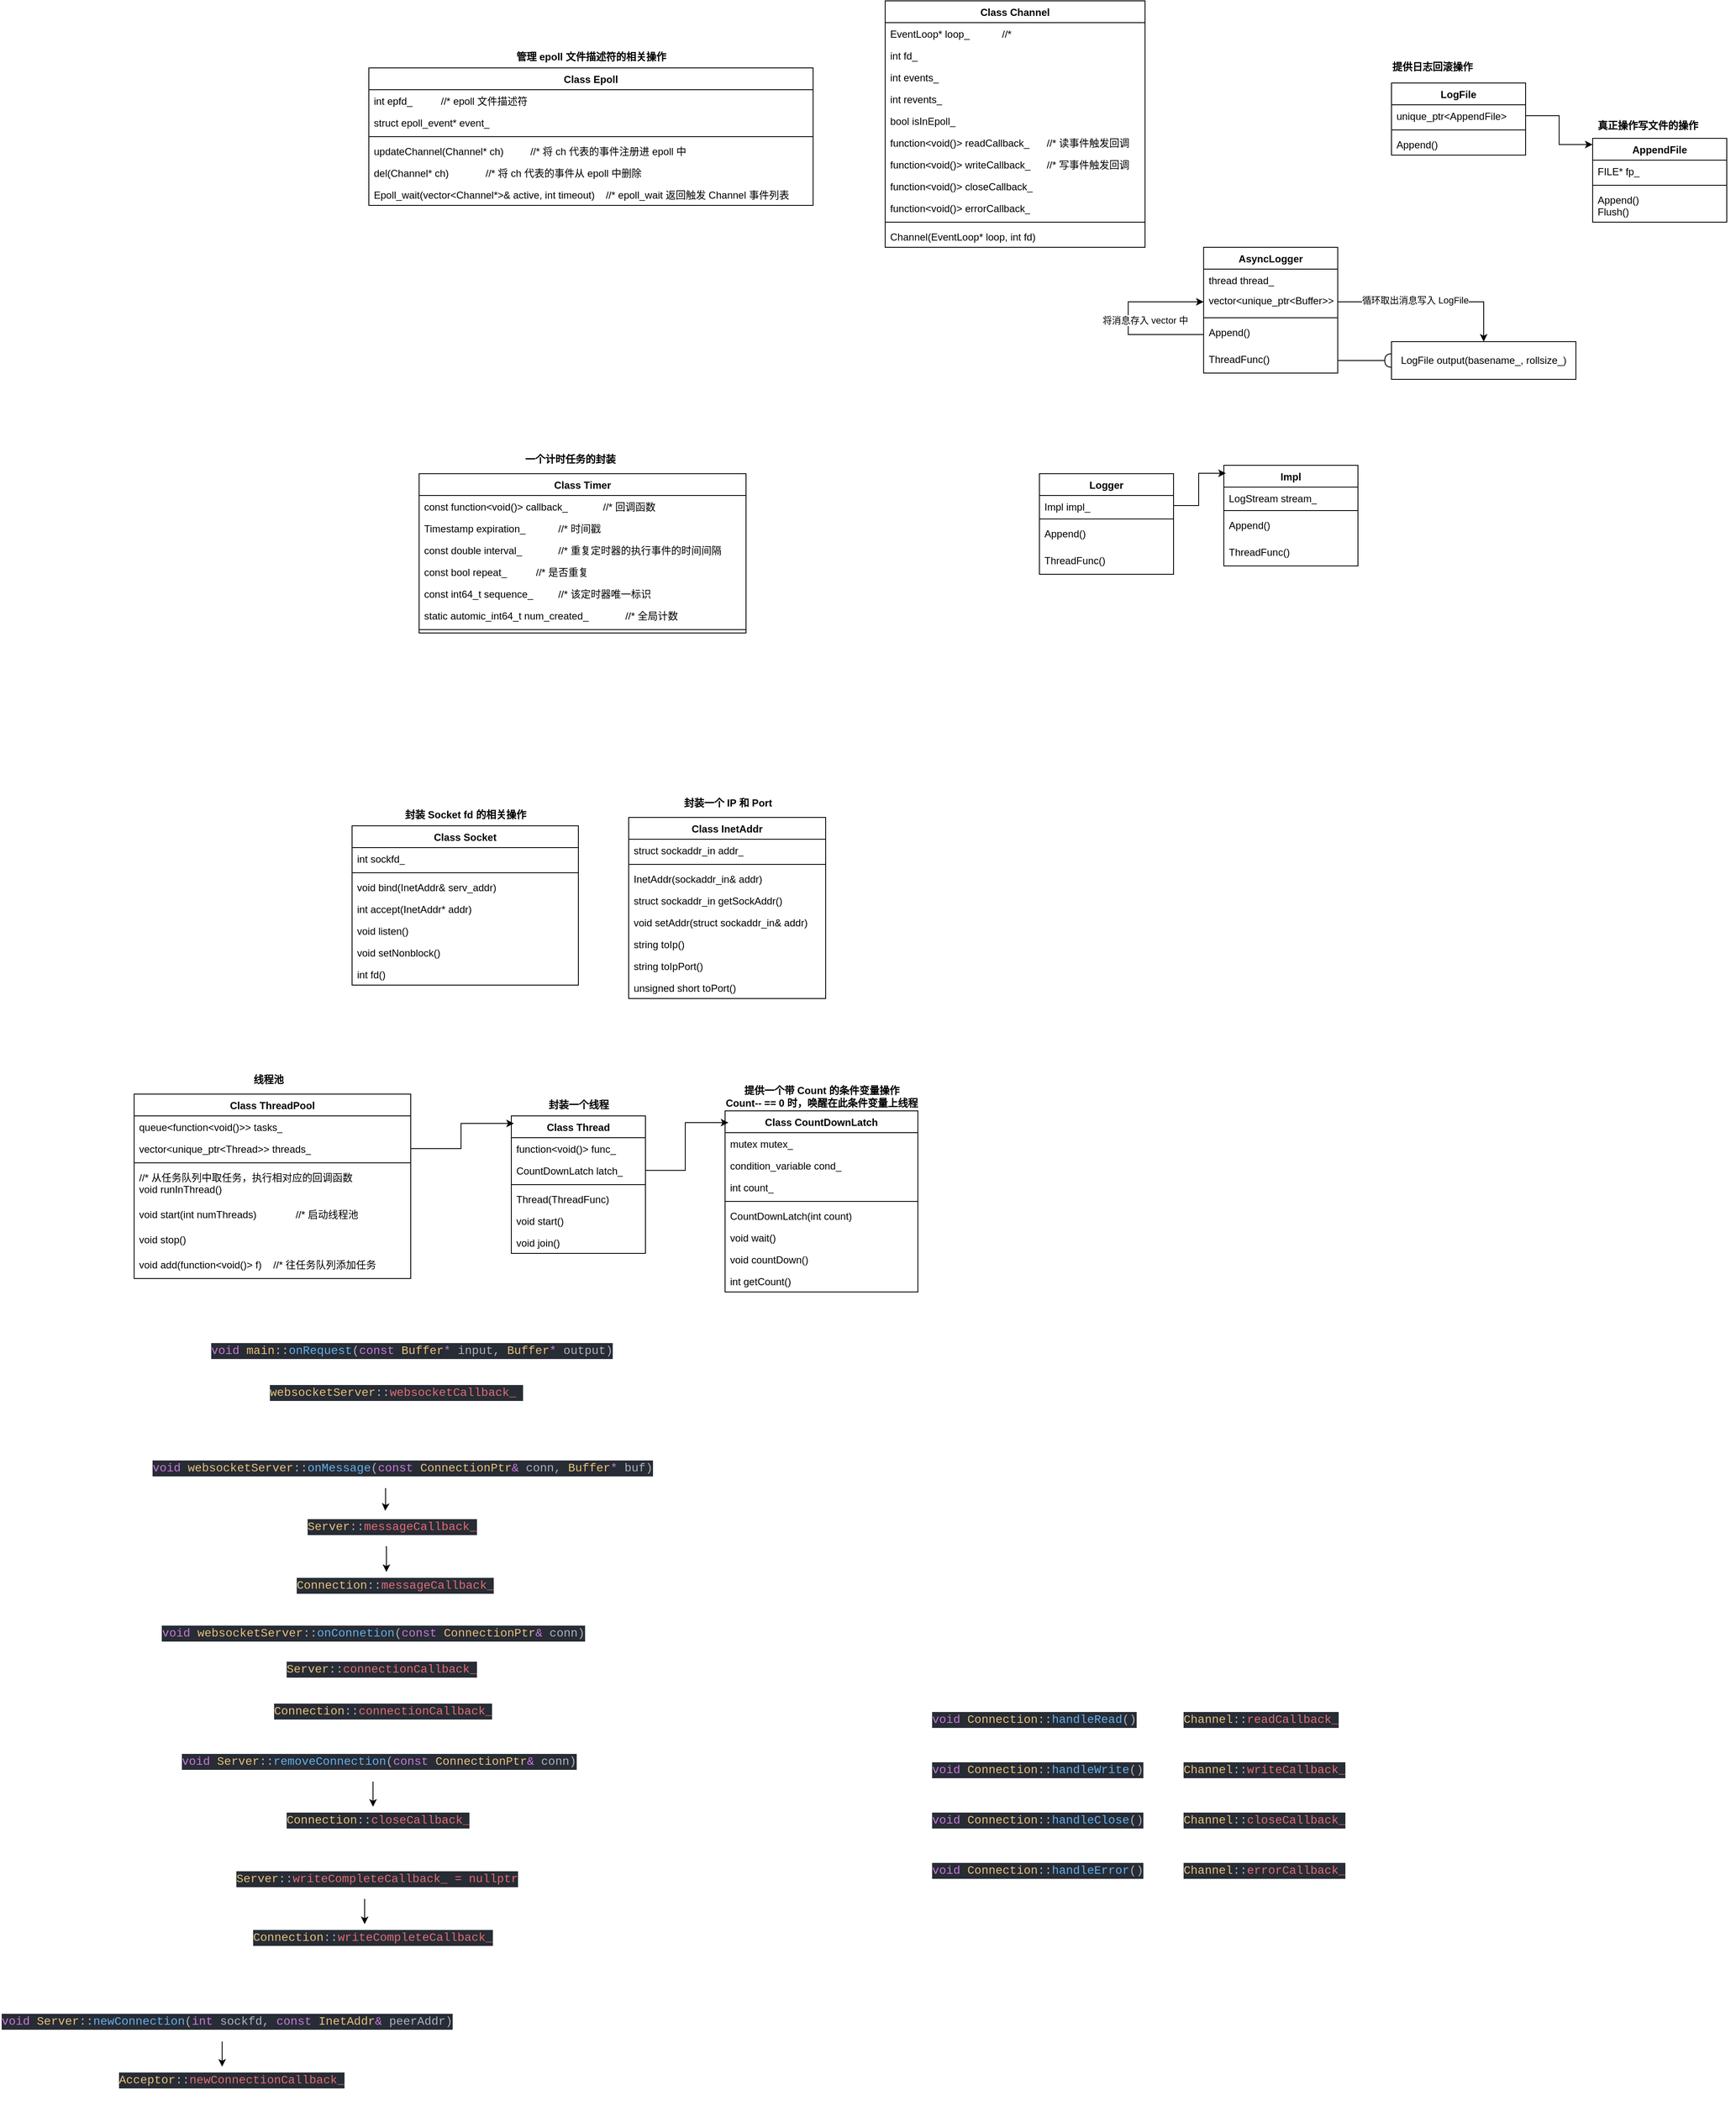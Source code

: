 <mxfile version="27.0.5">
  <diagram name="Page-1" id="2ca16b54-16f6-2749-3443-fa8db7711227">
    <mxGraphModel dx="5310" dy="968" grid="1" gridSize="10" guides="1" tooltips="1" connect="1" arrows="1" fold="1" page="1" pageScale="1" pageWidth="4681" pageHeight="3300" background="none" math="0" shadow="0">
      <root>
        <mxCell id="0" />
        <mxCell id="1" parent="0" />
        <mxCell id="eg7fZ7Qx4ifohQcsQK5a-2" value="LogFile" style="swimlane;fontStyle=1;align=center;verticalAlign=top;childLayout=stackLayout;horizontal=1;startSize=26;horizontalStack=0;resizeParent=1;resizeParentMax=0;resizeLast=0;collapsible=1;marginBottom=0;whiteSpace=wrap;html=1;" parent="1" vertex="1">
          <mxGeometry x="110" y="144" width="160" height="86" as="geometry">
            <mxRectangle x="110" y="144" width="80" height="30" as="alternateBounds" />
          </mxGeometry>
        </mxCell>
        <mxCell id="eg7fZ7Qx4ifohQcsQK5a-3" value="unique_ptr&amp;lt;AppendFile&amp;gt;&amp;nbsp;" style="text;strokeColor=none;fillColor=none;align=left;verticalAlign=top;spacingLeft=4;spacingRight=4;overflow=hidden;rotatable=0;points=[[0,0.5],[1,0.5]];portConstraint=eastwest;whiteSpace=wrap;html=1;" parent="eg7fZ7Qx4ifohQcsQK5a-2" vertex="1">
          <mxGeometry y="26" width="160" height="26" as="geometry" />
        </mxCell>
        <mxCell id="eg7fZ7Qx4ifohQcsQK5a-4" value="" style="line;strokeWidth=1;fillColor=none;align=left;verticalAlign=middle;spacingTop=-1;spacingLeft=3;spacingRight=3;rotatable=0;labelPosition=right;points=[];portConstraint=eastwest;strokeColor=inherit;" parent="eg7fZ7Qx4ifohQcsQK5a-2" vertex="1">
          <mxGeometry y="52" width="160" height="8" as="geometry" />
        </mxCell>
        <mxCell id="eg7fZ7Qx4ifohQcsQK5a-5" value="Append()" style="text;strokeColor=none;fillColor=none;align=left;verticalAlign=top;spacingLeft=4;spacingRight=4;overflow=hidden;rotatable=0;points=[[0,0.5],[1,0.5]];portConstraint=eastwest;whiteSpace=wrap;html=1;" parent="eg7fZ7Qx4ifohQcsQK5a-2" vertex="1">
          <mxGeometry y="60" width="160" height="26" as="geometry" />
        </mxCell>
        <mxCell id="eg7fZ7Qx4ifohQcsQK5a-7" value="提供日志回滚操作" style="text;strokeColor=none;fillColor=none;align=left;verticalAlign=middle;spacingLeft=4;spacingRight=4;overflow=hidden;points=[[0,0.5],[1,0.5]];portConstraint=eastwest;rotatable=0;whiteSpace=wrap;html=1;fontStyle=1;fontFamily=Lucida Console;" parent="1" vertex="1">
          <mxGeometry x="105" y="110" width="170" height="30" as="geometry" />
        </mxCell>
        <mxCell id="eg7fZ7Qx4ifohQcsQK5a-8" value="AppendFile" style="swimlane;fontStyle=1;align=center;verticalAlign=top;childLayout=stackLayout;horizontal=1;startSize=26;horizontalStack=0;resizeParent=1;resizeParentMax=0;resizeLast=0;collapsible=1;marginBottom=0;whiteSpace=wrap;html=1;" parent="1" vertex="1">
          <mxGeometry x="350" y="210" width="160" height="100" as="geometry">
            <mxRectangle x="110" y="144" width="80" height="30" as="alternateBounds" />
          </mxGeometry>
        </mxCell>
        <mxCell id="eg7fZ7Qx4ifohQcsQK5a-9" value="FILE* fp_" style="text;strokeColor=none;fillColor=none;align=left;verticalAlign=top;spacingLeft=4;spacingRight=4;overflow=hidden;rotatable=0;points=[[0,0.5],[1,0.5]];portConstraint=eastwest;whiteSpace=wrap;html=1;" parent="eg7fZ7Qx4ifohQcsQK5a-8" vertex="1">
          <mxGeometry y="26" width="160" height="26" as="geometry" />
        </mxCell>
        <mxCell id="eg7fZ7Qx4ifohQcsQK5a-10" value="" style="line;strokeWidth=1;fillColor=none;align=left;verticalAlign=middle;spacingTop=-1;spacingLeft=3;spacingRight=3;rotatable=0;labelPosition=right;points=[];portConstraint=eastwest;strokeColor=inherit;" parent="eg7fZ7Qx4ifohQcsQK5a-8" vertex="1">
          <mxGeometry y="52" width="160" height="8" as="geometry" />
        </mxCell>
        <mxCell id="eg7fZ7Qx4ifohQcsQK5a-11" value="Append()&lt;div&gt;Flush()&lt;/div&gt;" style="text;strokeColor=none;fillColor=none;align=left;verticalAlign=top;spacingLeft=4;spacingRight=4;overflow=hidden;rotatable=0;points=[[0,0.5],[1,0.5]];portConstraint=eastwest;whiteSpace=wrap;html=1;" parent="eg7fZ7Qx4ifohQcsQK5a-8" vertex="1">
          <mxGeometry y="60" width="160" height="40" as="geometry" />
        </mxCell>
        <mxCell id="eg7fZ7Qx4ifohQcsQK5a-14" style="edgeStyle=orthogonalEdgeStyle;rounded=0;orthogonalLoop=1;jettySize=auto;html=1;entryX=-0.001;entryY=0.074;entryDx=0;entryDy=0;entryPerimeter=0;" parent="1" source="eg7fZ7Qx4ifohQcsQK5a-3" target="eg7fZ7Qx4ifohQcsQK5a-8" edge="1">
          <mxGeometry relative="1" as="geometry" />
        </mxCell>
        <mxCell id="eg7fZ7Qx4ifohQcsQK5a-15" value="&lt;b&gt;真正操作写文件的操作&lt;/b&gt;" style="text;strokeColor=none;fillColor=none;align=left;verticalAlign=middle;spacingLeft=4;spacingRight=4;overflow=hidden;points=[[0,0.5],[1,0.5]];portConstraint=eastwest;rotatable=0;whiteSpace=wrap;html=1;fontFamily=Lucida Console;" parent="1" vertex="1">
          <mxGeometry x="350" y="180" width="170" height="30" as="geometry" />
        </mxCell>
        <mxCell id="eg7fZ7Qx4ifohQcsQK5a-16" value="AsyncLogger" style="swimlane;fontStyle=1;align=center;verticalAlign=top;childLayout=stackLayout;horizontal=1;startSize=26;horizontalStack=0;resizeParent=1;resizeParentMax=0;resizeLast=0;collapsible=1;marginBottom=0;whiteSpace=wrap;html=1;" parent="1" vertex="1">
          <mxGeometry x="-114.12" y="340" width="160" height="150" as="geometry">
            <mxRectangle x="110" y="144" width="80" height="30" as="alternateBounds" />
          </mxGeometry>
        </mxCell>
        <mxCell id="eg7fZ7Qx4ifohQcsQK5a-17" value="&lt;div&gt;thread thread_&lt;br&gt;&lt;/div&gt;" style="text;strokeColor=none;fillColor=none;align=left;verticalAlign=top;spacingLeft=4;spacingRight=4;overflow=hidden;rotatable=0;points=[[0,0.5],[1,0.5]];portConstraint=eastwest;whiteSpace=wrap;html=1;" parent="eg7fZ7Qx4ifohQcsQK5a-16" vertex="1">
          <mxGeometry y="26" width="160" height="24" as="geometry" />
        </mxCell>
        <mxCell id="eg7fZ7Qx4ifohQcsQK5a-21" value="&lt;span style=&quot;background-color: transparent;&quot;&gt;vector&amp;lt;unique_ptr&amp;lt;Buffer&amp;gt;&amp;gt;&lt;/span&gt;" style="text;strokeColor=none;fillColor=none;align=left;verticalAlign=top;spacingLeft=4;spacingRight=4;overflow=hidden;rotatable=0;points=[[0,0.5],[1,0.5]];portConstraint=eastwest;whiteSpace=wrap;html=1;" parent="eg7fZ7Qx4ifohQcsQK5a-16" vertex="1">
          <mxGeometry y="50" width="160" height="30" as="geometry" />
        </mxCell>
        <mxCell id="eg7fZ7Qx4ifohQcsQK5a-18" value="" style="line;strokeWidth=1;fillColor=none;align=left;verticalAlign=middle;spacingTop=-1;spacingLeft=3;spacingRight=3;rotatable=0;labelPosition=right;points=[];portConstraint=eastwest;strokeColor=inherit;" parent="eg7fZ7Qx4ifohQcsQK5a-16" vertex="1">
          <mxGeometry y="80" width="160" height="8" as="geometry" />
        </mxCell>
        <mxCell id="eg7fZ7Qx4ifohQcsQK5a-32" style="edgeStyle=orthogonalEdgeStyle;rounded=0;orthogonalLoop=1;jettySize=auto;html=1;entryX=0;entryY=0.5;entryDx=0;entryDy=0;exitX=0;exitY=0.5;exitDx=0;exitDy=0;" parent="eg7fZ7Qx4ifohQcsQK5a-16" source="eg7fZ7Qx4ifohQcsQK5a-19" target="eg7fZ7Qx4ifohQcsQK5a-21" edge="1">
          <mxGeometry relative="1" as="geometry">
            <mxPoint y="70" as="targetPoint" />
            <Array as="points">
              <mxPoint x="-90" y="104" />
              <mxPoint x="-90" y="65" />
            </Array>
          </mxGeometry>
        </mxCell>
        <mxCell id="eg7fZ7Qx4ifohQcsQK5a-33" value="将消息存入 vector 中" style="edgeLabel;html=1;align=center;verticalAlign=middle;resizable=0;points=[];" parent="eg7fZ7Qx4ifohQcsQK5a-32" vertex="1" connectable="0">
          <mxGeometry x="-0.11" relative="1" as="geometry">
            <mxPoint x="20" y="-10" as="offset" />
          </mxGeometry>
        </mxCell>
        <mxCell id="eg7fZ7Qx4ifohQcsQK5a-19" value="Append()" style="text;strokeColor=none;fillColor=none;align=left;verticalAlign=top;spacingLeft=4;spacingRight=4;overflow=hidden;rotatable=0;points=[[0,0.5],[1,0.5]];portConstraint=eastwest;whiteSpace=wrap;html=1;" parent="eg7fZ7Qx4ifohQcsQK5a-16" vertex="1">
          <mxGeometry y="88" width="160" height="32" as="geometry" />
        </mxCell>
        <mxCell id="eg7fZ7Qx4ifohQcsQK5a-24" value="ThreadFunc()" style="text;strokeColor=none;fillColor=none;align=left;verticalAlign=top;spacingLeft=4;spacingRight=4;overflow=hidden;rotatable=0;points=[[0,0.5],[1,0.5]];portConstraint=eastwest;whiteSpace=wrap;html=1;" parent="eg7fZ7Qx4ifohQcsQK5a-16" vertex="1">
          <mxGeometry y="120" width="160" height="30" as="geometry" />
        </mxCell>
        <mxCell id="eg7fZ7Qx4ifohQcsQK5a-27" value="LogFile output(basename_, rollsize_)" style="html=1;whiteSpace=wrap;" parent="1" vertex="1">
          <mxGeometry x="110" y="452.5" width="220" height="45" as="geometry" />
        </mxCell>
        <mxCell id="eg7fZ7Qx4ifohQcsQK5a-38" style="edgeStyle=orthogonalEdgeStyle;rounded=0;orthogonalLoop=1;jettySize=auto;html=1;entryX=0.5;entryY=0;entryDx=0;entryDy=0;" parent="1" source="eg7fZ7Qx4ifohQcsQK5a-21" target="eg7fZ7Qx4ifohQcsQK5a-27" edge="1">
          <mxGeometry relative="1" as="geometry">
            <mxPoint x="190" y="430" as="targetPoint" />
          </mxGeometry>
        </mxCell>
        <mxCell id="eg7fZ7Qx4ifohQcsQK5a-41" value="循环取出消息写入 LogFile" style="edgeLabel;html=1;align=center;verticalAlign=middle;resizable=0;points=[];" parent="eg7fZ7Qx4ifohQcsQK5a-38" vertex="1" connectable="0">
          <mxGeometry x="-0.175" y="2" relative="1" as="geometry">
            <mxPoint as="offset" />
          </mxGeometry>
        </mxCell>
        <mxCell id="eg7fZ7Qx4ifohQcsQK5a-42" value="" style="rounded=0;orthogonalLoop=1;jettySize=auto;html=1;endArrow=halfCircle;endFill=0;endSize=6;strokeWidth=1;sketch=0;fontSize=12;curved=1;entryX=0;entryY=0.5;entryDx=0;entryDy=0;" parent="1" source="eg7fZ7Qx4ifohQcsQK5a-24" target="eg7fZ7Qx4ifohQcsQK5a-27" edge="1">
          <mxGeometry relative="1" as="geometry">
            <mxPoint x="155" y="525" as="sourcePoint" />
            <mxPoint x="150" y="470" as="targetPoint" />
          </mxGeometry>
        </mxCell>
        <mxCell id="eg7fZ7Qx4ifohQcsQK5a-43" value="" style="ellipse;whiteSpace=wrap;html=1;align=center;aspect=fixed;fillColor=none;strokeColor=none;resizable=0;perimeter=centerPerimeter;rotatable=0;allowArrows=0;points=[];outlineConnect=1;" parent="1" vertex="1">
          <mxGeometry x="65" y="520" width="10" height="10" as="geometry" />
        </mxCell>
        <mxCell id="eg7fZ7Qx4ifohQcsQK5a-44" value="Logger" style="swimlane;fontStyle=1;align=center;verticalAlign=top;childLayout=stackLayout;horizontal=1;startSize=26;horizontalStack=0;resizeParent=1;resizeParentMax=0;resizeLast=0;collapsible=1;marginBottom=0;whiteSpace=wrap;html=1;" parent="1" vertex="1">
          <mxGeometry x="-310" y="610" width="160" height="120" as="geometry">
            <mxRectangle x="110" y="144" width="80" height="30" as="alternateBounds" />
          </mxGeometry>
        </mxCell>
        <mxCell id="eg7fZ7Qx4ifohQcsQK5a-45" value="Impl impl_" style="text;strokeColor=none;fillColor=none;align=left;verticalAlign=top;spacingLeft=4;spacingRight=4;overflow=hidden;rotatable=0;points=[[0,0.5],[1,0.5]];portConstraint=eastwest;whiteSpace=wrap;html=1;" parent="eg7fZ7Qx4ifohQcsQK5a-44" vertex="1">
          <mxGeometry y="26" width="160" height="24" as="geometry" />
        </mxCell>
        <mxCell id="eg7fZ7Qx4ifohQcsQK5a-47" value="" style="line;strokeWidth=1;fillColor=none;align=left;verticalAlign=middle;spacingTop=-1;spacingLeft=3;spacingRight=3;rotatable=0;labelPosition=right;points=[];portConstraint=eastwest;strokeColor=inherit;" parent="eg7fZ7Qx4ifohQcsQK5a-44" vertex="1">
          <mxGeometry y="50" width="160" height="8" as="geometry" />
        </mxCell>
        <mxCell id="eg7fZ7Qx4ifohQcsQK5a-50" value="Append()" style="text;strokeColor=none;fillColor=none;align=left;verticalAlign=top;spacingLeft=4;spacingRight=4;overflow=hidden;rotatable=0;points=[[0,0.5],[1,0.5]];portConstraint=eastwest;whiteSpace=wrap;html=1;" parent="eg7fZ7Qx4ifohQcsQK5a-44" vertex="1">
          <mxGeometry y="58" width="160" height="32" as="geometry" />
        </mxCell>
        <mxCell id="eg7fZ7Qx4ifohQcsQK5a-51" value="ThreadFunc()" style="text;strokeColor=none;fillColor=none;align=left;verticalAlign=top;spacingLeft=4;spacingRight=4;overflow=hidden;rotatable=0;points=[[0,0.5],[1,0.5]];portConstraint=eastwest;whiteSpace=wrap;html=1;" parent="eg7fZ7Qx4ifohQcsQK5a-44" vertex="1">
          <mxGeometry y="90" width="160" height="30" as="geometry" />
        </mxCell>
        <mxCell id="eg7fZ7Qx4ifohQcsQK5a-52" value="" style="ellipse;whiteSpace=wrap;html=1;align=center;aspect=fixed;fillColor=none;strokeColor=none;resizable=0;perimeter=centerPerimeter;rotatable=0;allowArrows=0;points=[];outlineConnect=1;" parent="1" vertex="1">
          <mxGeometry x="-35.88" y="655" width="10" height="10" as="geometry" />
        </mxCell>
        <mxCell id="eg7fZ7Qx4ifohQcsQK5a-53" value="Impl" style="swimlane;fontStyle=1;align=center;verticalAlign=top;childLayout=stackLayout;horizontal=1;startSize=26;horizontalStack=0;resizeParent=1;resizeParentMax=0;resizeLast=0;collapsible=1;marginBottom=0;whiteSpace=wrap;html=1;" parent="1" vertex="1">
          <mxGeometry x="-90" y="600" width="160" height="120" as="geometry">
            <mxRectangle x="110" y="144" width="80" height="30" as="alternateBounds" />
          </mxGeometry>
        </mxCell>
        <mxCell id="eg7fZ7Qx4ifohQcsQK5a-54" value="&lt;div&gt;LogStream stream_&lt;/div&gt;" style="text;strokeColor=none;fillColor=none;align=left;verticalAlign=top;spacingLeft=4;spacingRight=4;overflow=hidden;rotatable=0;points=[[0,0.5],[1,0.5]];portConstraint=eastwest;whiteSpace=wrap;html=1;" parent="eg7fZ7Qx4ifohQcsQK5a-53" vertex="1">
          <mxGeometry y="26" width="160" height="24" as="geometry" />
        </mxCell>
        <mxCell id="eg7fZ7Qx4ifohQcsQK5a-56" value="" style="line;strokeWidth=1;fillColor=none;align=left;verticalAlign=middle;spacingTop=-1;spacingLeft=3;spacingRight=3;rotatable=0;labelPosition=right;points=[];portConstraint=eastwest;strokeColor=inherit;" parent="eg7fZ7Qx4ifohQcsQK5a-53" vertex="1">
          <mxGeometry y="50" width="160" height="8" as="geometry" />
        </mxCell>
        <mxCell id="eg7fZ7Qx4ifohQcsQK5a-57" value="Append()" style="text;strokeColor=none;fillColor=none;align=left;verticalAlign=top;spacingLeft=4;spacingRight=4;overflow=hidden;rotatable=0;points=[[0,0.5],[1,0.5]];portConstraint=eastwest;whiteSpace=wrap;html=1;" parent="eg7fZ7Qx4ifohQcsQK5a-53" vertex="1">
          <mxGeometry y="58" width="160" height="32" as="geometry" />
        </mxCell>
        <mxCell id="eg7fZ7Qx4ifohQcsQK5a-58" value="ThreadFunc()" style="text;strokeColor=none;fillColor=none;align=left;verticalAlign=top;spacingLeft=4;spacingRight=4;overflow=hidden;rotatable=0;points=[[0,0.5],[1,0.5]];portConstraint=eastwest;whiteSpace=wrap;html=1;" parent="eg7fZ7Qx4ifohQcsQK5a-53" vertex="1">
          <mxGeometry y="90" width="160" height="30" as="geometry" />
        </mxCell>
        <mxCell id="eg7fZ7Qx4ifohQcsQK5a-59" style="edgeStyle=orthogonalEdgeStyle;rounded=0;orthogonalLoop=1;jettySize=auto;html=1;entryX=0.015;entryY=0.079;entryDx=0;entryDy=0;entryPerimeter=0;" parent="1" source="eg7fZ7Qx4ifohQcsQK5a-45" target="eg7fZ7Qx4ifohQcsQK5a-53" edge="1">
          <mxGeometry relative="1" as="geometry" />
        </mxCell>
        <mxCell id="OOnRTSh6GD4LPhkBgmr7-1" value="Class Timer" style="swimlane;fontStyle=1;align=center;verticalAlign=top;childLayout=stackLayout;horizontal=1;startSize=26;horizontalStack=0;resizeParent=1;resizeParentMax=0;resizeLast=0;collapsible=1;marginBottom=0;whiteSpace=wrap;html=1;" parent="1" vertex="1">
          <mxGeometry x="-1050" y="610" width="390" height="190" as="geometry" />
        </mxCell>
        <mxCell id="OOnRTSh6GD4LPhkBgmr7-2" value="const function&amp;lt;void()&amp;gt; callback_&lt;span style=&quot;white-space: pre;&quot;&gt;&#x9;&lt;/span&gt;&lt;span style=&quot;white-space: pre;&quot;&gt;&#x9;&lt;/span&gt;//* 回调函数" style="text;strokeColor=none;fillColor=none;align=left;verticalAlign=top;spacingLeft=4;spacingRight=4;overflow=hidden;rotatable=0;points=[[0,0.5],[1,0.5]];portConstraint=eastwest;whiteSpace=wrap;html=1;" parent="OOnRTSh6GD4LPhkBgmr7-1" vertex="1">
          <mxGeometry y="26" width="390" height="26" as="geometry" />
        </mxCell>
        <mxCell id="OOnRTSh6GD4LPhkBgmr7-5" value="Timestamp expiration_&lt;span style=&quot;white-space: pre;&quot;&gt;&#x9;&lt;/span&gt;&lt;span style=&quot;white-space: pre;&quot;&gt;&#x9;&lt;/span&gt;//* 时间戳" style="text;strokeColor=none;fillColor=none;align=left;verticalAlign=top;spacingLeft=4;spacingRight=4;overflow=hidden;rotatable=0;points=[[0,0.5],[1,0.5]];portConstraint=eastwest;whiteSpace=wrap;html=1;" parent="OOnRTSh6GD4LPhkBgmr7-1" vertex="1">
          <mxGeometry y="52" width="390" height="26" as="geometry" />
        </mxCell>
        <mxCell id="OOnRTSh6GD4LPhkBgmr7-6" value="const double interval_&lt;span style=&quot;white-space: pre;&quot;&gt;&#x9;&lt;span style=&quot;white-space: pre;&quot;&gt;&#x9;&lt;/span&gt;//*&lt;/span&gt;&amp;nbsp;重复定时器的执行事件的时间间隔&lt;span style=&quot;white-space: pre;&quot;&gt;&#x9;&lt;/span&gt;" style="text;strokeColor=none;fillColor=none;align=left;verticalAlign=top;spacingLeft=4;spacingRight=4;overflow=hidden;rotatable=0;points=[[0,0.5],[1,0.5]];portConstraint=eastwest;whiteSpace=wrap;html=1;" parent="OOnRTSh6GD4LPhkBgmr7-1" vertex="1">
          <mxGeometry y="78" width="390" height="26" as="geometry" />
        </mxCell>
        <mxCell id="OOnRTSh6GD4LPhkBgmr7-7" value="const bool repeat_&lt;span style=&quot;white-space: pre;&quot;&gt;&#x9;&lt;span style=&quot;white-space: pre;&quot;&gt;&#x9;&lt;/span&gt;//*&lt;/span&gt;&amp;nbsp;是否重复&lt;span style=&quot;white-space: pre;&quot;&gt;&#x9;&lt;/span&gt;" style="text;strokeColor=none;fillColor=none;align=left;verticalAlign=top;spacingLeft=4;spacingRight=4;overflow=hidden;rotatable=0;points=[[0,0.5],[1,0.5]];portConstraint=eastwest;whiteSpace=wrap;html=1;" parent="OOnRTSh6GD4LPhkBgmr7-1" vertex="1">
          <mxGeometry y="104" width="390" height="26" as="geometry" />
        </mxCell>
        <mxCell id="OOnRTSh6GD4LPhkBgmr7-8" value="const int64_t sequence_&lt;span style=&quot;white-space: pre;&quot;&gt;&#x9;&lt;span style=&quot;white-space: pre;&quot;&gt;&#x9;&lt;/span&gt;//*&lt;/span&gt;&amp;nbsp;该定时器唯一标识&lt;span style=&quot;white-space: pre;&quot;&gt;&#x9;&lt;/span&gt;" style="text;strokeColor=none;fillColor=none;align=left;verticalAlign=top;spacingLeft=4;spacingRight=4;overflow=hidden;rotatable=0;points=[[0,0.5],[1,0.5]];portConstraint=eastwest;whiteSpace=wrap;html=1;" parent="OOnRTSh6GD4LPhkBgmr7-1" vertex="1">
          <mxGeometry y="130" width="390" height="26" as="geometry" />
        </mxCell>
        <mxCell id="OOnRTSh6GD4LPhkBgmr7-9" value="static automic_int64_t num_created_&lt;span style=&quot;white-space: pre;&quot;&gt;&#x9;&lt;span style=&quot;white-space: pre;&quot;&gt;&#x9;&lt;/span&gt;//*&lt;/span&gt;&amp;nbsp;全局计数&lt;span style=&quot;white-space: pre;&quot;&gt;&#x9;&lt;/span&gt;" style="text;strokeColor=none;fillColor=none;align=left;verticalAlign=top;spacingLeft=4;spacingRight=4;overflow=hidden;rotatable=0;points=[[0,0.5],[1,0.5]];portConstraint=eastwest;whiteSpace=wrap;html=1;" parent="OOnRTSh6GD4LPhkBgmr7-1" vertex="1">
          <mxGeometry y="156" width="390" height="26" as="geometry" />
        </mxCell>
        <mxCell id="OOnRTSh6GD4LPhkBgmr7-3" value="" style="line;strokeWidth=1;fillColor=none;align=left;verticalAlign=middle;spacingTop=-1;spacingLeft=3;spacingRight=3;rotatable=0;labelPosition=right;points=[];portConstraint=eastwest;strokeColor=inherit;" parent="OOnRTSh6GD4LPhkBgmr7-1" vertex="1">
          <mxGeometry y="182" width="390" height="8" as="geometry" />
        </mxCell>
        <mxCell id="OOnRTSh6GD4LPhkBgmr7-10" value="一个计时任务的封装" style="text;align=center;fontStyle=1;verticalAlign=middle;spacingLeft=3;spacingRight=3;strokeColor=none;rotatable=0;points=[[0,0.5],[1,0.5]];portConstraint=eastwest;html=1;" parent="1" vertex="1">
          <mxGeometry x="-910" y="580" width="80" height="26" as="geometry" />
        </mxCell>
        <mxCell id="Yab6Imsjhd1hrr_P7zsS-1" value="Class Channel" style="swimlane;fontStyle=1;align=center;verticalAlign=top;childLayout=stackLayout;horizontal=1;startSize=26;horizontalStack=0;resizeParent=1;resizeParentMax=0;resizeLast=0;collapsible=1;marginBottom=0;whiteSpace=wrap;html=1;" parent="1" vertex="1">
          <mxGeometry x="-494" y="46" width="310" height="294" as="geometry" />
        </mxCell>
        <mxCell id="Yab6Imsjhd1hrr_P7zsS-2" value="EventLoop* loop_&lt;span style=&quot;white-space: pre;&quot;&gt;&#x9;&lt;/span&gt;&lt;span style=&quot;white-space: pre;&quot;&gt;&#x9;&lt;/span&gt;//*" style="text;strokeColor=none;fillColor=none;align=left;verticalAlign=top;spacingLeft=4;spacingRight=4;overflow=hidden;rotatable=0;points=[[0,0.5],[1,0.5]];portConstraint=eastwest;whiteSpace=wrap;html=1;" parent="Yab6Imsjhd1hrr_P7zsS-1" vertex="1">
          <mxGeometry y="26" width="310" height="26" as="geometry" />
        </mxCell>
        <mxCell id="Yab6Imsjhd1hrr_P7zsS-5" value="int fd_" style="text;strokeColor=none;fillColor=none;align=left;verticalAlign=top;spacingLeft=4;spacingRight=4;overflow=hidden;rotatable=0;points=[[0,0.5],[1,0.5]];portConstraint=eastwest;whiteSpace=wrap;html=1;" parent="Yab6Imsjhd1hrr_P7zsS-1" vertex="1">
          <mxGeometry y="52" width="310" height="26" as="geometry" />
        </mxCell>
        <mxCell id="Yab6Imsjhd1hrr_P7zsS-6" value="int events_" style="text;strokeColor=none;fillColor=none;align=left;verticalAlign=top;spacingLeft=4;spacingRight=4;overflow=hidden;rotatable=0;points=[[0,0.5],[1,0.5]];portConstraint=eastwest;whiteSpace=wrap;html=1;" parent="Yab6Imsjhd1hrr_P7zsS-1" vertex="1">
          <mxGeometry y="78" width="310" height="26" as="geometry" />
        </mxCell>
        <mxCell id="Yab6Imsjhd1hrr_P7zsS-7" value="int revents_" style="text;strokeColor=none;fillColor=none;align=left;verticalAlign=top;spacingLeft=4;spacingRight=4;overflow=hidden;rotatable=0;points=[[0,0.5],[1,0.5]];portConstraint=eastwest;whiteSpace=wrap;html=1;" parent="Yab6Imsjhd1hrr_P7zsS-1" vertex="1">
          <mxGeometry y="104" width="310" height="26" as="geometry" />
        </mxCell>
        <mxCell id="Yab6Imsjhd1hrr_P7zsS-8" value="bool isInEpoll_" style="text;strokeColor=none;fillColor=none;align=left;verticalAlign=top;spacingLeft=4;spacingRight=4;overflow=hidden;rotatable=0;points=[[0,0.5],[1,0.5]];portConstraint=eastwest;whiteSpace=wrap;html=1;" parent="Yab6Imsjhd1hrr_P7zsS-1" vertex="1">
          <mxGeometry y="130" width="310" height="26" as="geometry" />
        </mxCell>
        <mxCell id="Yab6Imsjhd1hrr_P7zsS-9" value="function&amp;lt;void()&amp;gt; readCallback_&lt;span style=&quot;white-space: pre;&quot;&gt;&#x9;&lt;/span&gt;//* 读事件触发回调" style="text;strokeColor=none;fillColor=none;align=left;verticalAlign=top;spacingLeft=4;spacingRight=4;overflow=hidden;rotatable=0;points=[[0,0.5],[1,0.5]];portConstraint=eastwest;whiteSpace=wrap;html=1;" parent="Yab6Imsjhd1hrr_P7zsS-1" vertex="1">
          <mxGeometry y="156" width="310" height="26" as="geometry" />
        </mxCell>
        <mxCell id="Yab6Imsjhd1hrr_P7zsS-10" value="function&amp;lt;void()&amp;gt; writeCallback_&lt;span style=&quot;white-space: pre;&quot;&gt;&#x9;&lt;/span&gt;//* 写事件触发回调" style="text;strokeColor=none;fillColor=none;align=left;verticalAlign=top;spacingLeft=4;spacingRight=4;overflow=hidden;rotatable=0;points=[[0,0.5],[1,0.5]];portConstraint=eastwest;whiteSpace=wrap;html=1;" parent="Yab6Imsjhd1hrr_P7zsS-1" vertex="1">
          <mxGeometry y="182" width="310" height="26" as="geometry" />
        </mxCell>
        <mxCell id="Yab6Imsjhd1hrr_P7zsS-11" value="function&amp;lt;void()&amp;gt; closeCallback_" style="text;strokeColor=none;fillColor=none;align=left;verticalAlign=top;spacingLeft=4;spacingRight=4;overflow=hidden;rotatable=0;points=[[0,0.5],[1,0.5]];portConstraint=eastwest;whiteSpace=wrap;html=1;" parent="Yab6Imsjhd1hrr_P7zsS-1" vertex="1">
          <mxGeometry y="208" width="310" height="26" as="geometry" />
        </mxCell>
        <mxCell id="Yab6Imsjhd1hrr_P7zsS-12" value="function&amp;lt;void()&amp;gt; errorCallback_" style="text;strokeColor=none;fillColor=none;align=left;verticalAlign=top;spacingLeft=4;spacingRight=4;overflow=hidden;rotatable=0;points=[[0,0.5],[1,0.5]];portConstraint=eastwest;whiteSpace=wrap;html=1;" parent="Yab6Imsjhd1hrr_P7zsS-1" vertex="1">
          <mxGeometry y="234" width="310" height="26" as="geometry" />
        </mxCell>
        <mxCell id="Yab6Imsjhd1hrr_P7zsS-3" value="" style="line;strokeWidth=1;fillColor=none;align=left;verticalAlign=middle;spacingTop=-1;spacingLeft=3;spacingRight=3;rotatable=0;labelPosition=right;points=[];portConstraint=eastwest;strokeColor=inherit;" parent="Yab6Imsjhd1hrr_P7zsS-1" vertex="1">
          <mxGeometry y="260" width="310" height="8" as="geometry" />
        </mxCell>
        <mxCell id="Yab6Imsjhd1hrr_P7zsS-4" value="Channel(EventLoop* loop, int fd)" style="text;strokeColor=none;fillColor=none;align=left;verticalAlign=top;spacingLeft=4;spacingRight=4;overflow=hidden;rotatable=0;points=[[0,0.5],[1,0.5]];portConstraint=eastwest;whiteSpace=wrap;html=1;" parent="Yab6Imsjhd1hrr_P7zsS-1" vertex="1">
          <mxGeometry y="268" width="310" height="26" as="geometry" />
        </mxCell>
        <mxCell id="Yab6Imsjhd1hrr_P7zsS-13" value="Class Epoll" style="swimlane;fontStyle=1;align=center;verticalAlign=top;childLayout=stackLayout;horizontal=1;startSize=26;horizontalStack=0;resizeParent=1;resizeParentMax=0;resizeLast=0;collapsible=1;marginBottom=0;whiteSpace=wrap;html=1;" parent="1" vertex="1">
          <mxGeometry x="-1110" y="126" width="530" height="164" as="geometry" />
        </mxCell>
        <mxCell id="Yab6Imsjhd1hrr_P7zsS-14" value="int epfd_&amp;nbsp;&lt;span style=&quot;white-space: pre;&quot;&gt;&#x9;&lt;/span&gt;&lt;span style=&quot;white-space: pre;&quot;&gt;&#x9;&lt;/span&gt;//* epoll 文件描述符" style="text;strokeColor=none;fillColor=none;align=left;verticalAlign=top;spacingLeft=4;spacingRight=4;overflow=hidden;rotatable=0;points=[[0,0.5],[1,0.5]];portConstraint=eastwest;whiteSpace=wrap;html=1;" parent="Yab6Imsjhd1hrr_P7zsS-13" vertex="1">
          <mxGeometry y="26" width="530" height="26" as="geometry" />
        </mxCell>
        <mxCell id="Yab6Imsjhd1hrr_P7zsS-17" value="struct epoll_event* event_" style="text;strokeColor=none;fillColor=none;align=left;verticalAlign=top;spacingLeft=4;spacingRight=4;overflow=hidden;rotatable=0;points=[[0,0.5],[1,0.5]];portConstraint=eastwest;whiteSpace=wrap;html=1;" parent="Yab6Imsjhd1hrr_P7zsS-13" vertex="1">
          <mxGeometry y="52" width="530" height="26" as="geometry" />
        </mxCell>
        <mxCell id="Yab6Imsjhd1hrr_P7zsS-15" value="" style="line;strokeWidth=1;fillColor=none;align=left;verticalAlign=middle;spacingTop=-1;spacingLeft=3;spacingRight=3;rotatable=0;labelPosition=right;points=[];portConstraint=eastwest;strokeColor=inherit;" parent="Yab6Imsjhd1hrr_P7zsS-13" vertex="1">
          <mxGeometry y="78" width="530" height="8" as="geometry" />
        </mxCell>
        <mxCell id="Yab6Imsjhd1hrr_P7zsS-16" value="updateChannel(Channel* ch)&lt;span style=&quot;white-space: pre;&quot;&gt;&#x9;&lt;span style=&quot;white-space: pre;&quot;&gt;&#x9;&lt;/span&gt;&lt;/span&gt;//* 将 ch 代表的事件注册进 epoll 中" style="text;strokeColor=none;fillColor=none;align=left;verticalAlign=top;spacingLeft=4;spacingRight=4;overflow=hidden;rotatable=0;points=[[0,0.5],[1,0.5]];portConstraint=eastwest;whiteSpace=wrap;html=1;" parent="Yab6Imsjhd1hrr_P7zsS-13" vertex="1">
          <mxGeometry y="86" width="530" height="26" as="geometry" />
        </mxCell>
        <mxCell id="Yab6Imsjhd1hrr_P7zsS-19" value="del(Channel* ch)&lt;span style=&quot;white-space: pre;&quot;&gt;&#x9;&lt;/span&gt;&lt;span style=&quot;white-space: pre;&quot;&gt;&#x9;&lt;/span&gt;//* 将 ch 代表的事件从 epoll 中删除" style="text;strokeColor=none;fillColor=none;align=left;verticalAlign=top;spacingLeft=4;spacingRight=4;overflow=hidden;rotatable=0;points=[[0,0.5],[1,0.5]];portConstraint=eastwest;whiteSpace=wrap;html=1;" parent="Yab6Imsjhd1hrr_P7zsS-13" vertex="1">
          <mxGeometry y="112" width="530" height="26" as="geometry" />
        </mxCell>
        <mxCell id="Yab6Imsjhd1hrr_P7zsS-20" value="Epoll_wait(vector&amp;lt;Channel*&amp;gt;&amp;amp; active, int timeout)&lt;span style=&quot;white-space: pre;&quot;&gt;&#x9;&lt;/span&gt;&amp;nbsp; &amp;nbsp;//* epoll_wait 返回触发 Channel 事件列表" style="text;strokeColor=none;fillColor=none;align=left;verticalAlign=top;spacingLeft=4;spacingRight=4;overflow=hidden;rotatable=0;points=[[0,0.5],[1,0.5]];portConstraint=eastwest;whiteSpace=wrap;html=1;" parent="Yab6Imsjhd1hrr_P7zsS-13" vertex="1">
          <mxGeometry y="138" width="530" height="26" as="geometry" />
        </mxCell>
        <mxCell id="Yab6Imsjhd1hrr_P7zsS-18" value="管理 epoll 文件描述符的相关操作" style="text;align=center;fontStyle=1;verticalAlign=middle;spacingLeft=3;spacingRight=3;strokeColor=none;rotatable=0;points=[[0,0.5],[1,0.5]];portConstraint=eastwest;html=1;" parent="1" vertex="1">
          <mxGeometry x="-885" y="100" width="80" height="26" as="geometry" />
        </mxCell>
        <mxCell id="NpfTrIcf8r5zGEg2071M-1" value="Class InetAddr" style="swimlane;fontStyle=1;align=center;verticalAlign=top;childLayout=stackLayout;horizontal=1;startSize=26;horizontalStack=0;resizeParent=1;resizeParentMax=0;resizeLast=0;collapsible=1;marginBottom=0;whiteSpace=wrap;html=1;" parent="1" vertex="1">
          <mxGeometry x="-800" y="1020" width="235" height="216" as="geometry" />
        </mxCell>
        <mxCell id="NpfTrIcf8r5zGEg2071M-2" value="struct sockaddr_in addr_" style="text;strokeColor=none;fillColor=none;align=left;verticalAlign=top;spacingLeft=4;spacingRight=4;overflow=hidden;rotatable=0;points=[[0,0.5],[1,0.5]];portConstraint=eastwest;whiteSpace=wrap;html=1;" parent="NpfTrIcf8r5zGEg2071M-1" vertex="1">
          <mxGeometry y="26" width="235" height="26" as="geometry" />
        </mxCell>
        <mxCell id="NpfTrIcf8r5zGEg2071M-3" value="" style="line;strokeWidth=1;fillColor=none;align=left;verticalAlign=middle;spacingTop=-1;spacingLeft=3;spacingRight=3;rotatable=0;labelPosition=right;points=[];portConstraint=eastwest;strokeColor=inherit;" parent="NpfTrIcf8r5zGEg2071M-1" vertex="1">
          <mxGeometry y="52" width="235" height="8" as="geometry" />
        </mxCell>
        <mxCell id="NpfTrIcf8r5zGEg2071M-4" value="InetAddr(sockaddr_in&amp;amp; addr)" style="text;strokeColor=none;fillColor=none;align=left;verticalAlign=top;spacingLeft=4;spacingRight=4;overflow=hidden;rotatable=0;points=[[0,0.5],[1,0.5]];portConstraint=eastwest;whiteSpace=wrap;html=1;" parent="NpfTrIcf8r5zGEg2071M-1" vertex="1">
          <mxGeometry y="60" width="235" height="26" as="geometry" />
        </mxCell>
        <mxCell id="NpfTrIcf8r5zGEg2071M-5" value="struct sockaddr_in getSockAddr()" style="text;strokeColor=none;fillColor=none;align=left;verticalAlign=top;spacingLeft=4;spacingRight=4;overflow=hidden;rotatable=0;points=[[0,0.5],[1,0.5]];portConstraint=eastwest;whiteSpace=wrap;html=1;" parent="NpfTrIcf8r5zGEg2071M-1" vertex="1">
          <mxGeometry y="86" width="235" height="26" as="geometry" />
        </mxCell>
        <mxCell id="NpfTrIcf8r5zGEg2071M-6" value="void setAddr(&lt;span style=&quot;color: rgba(0, 0, 0, 0); font-family: monospace; font-size: 0px; text-wrap: nowrap;&quot;&gt;&lt;span style=&quot;color: rgb(0, 0, 0); font-family: Helvetica; font-size: 12px; text-wrap: wrap;&quot;&gt;struct sockaddr_in&amp;amp; addr&lt;/span&gt;%3CmxGraphModel%3E%3Croot%3E%3CmxCell%20id%3D%220%22%2F%3E%3CmxCell%20id%3D%221%22%20parent%3D%220%22%2F%3E%3CmxCell%20id%3D%222%22%20value%3D%22struct%20sockaddr_in%20getSockAddr()%22%20style%3D%22text%3BstrokeColor%3Dnone%3BfillColor%3Dnone%3Balign%3Dleft%3BverticalAlign%3Dtop%3BspacingLeft%3D4%3BspacingRight%3D4%3Boverflow%3Dhidden%3Brotatable%3D0%3Bpoints%3D%5B%5B0%2C0.5%5D%2C%5B1%2C0.5%5D%5D%3BportConstraint%3Deastwest%3BwhiteSpace%3Dwrap%3Bhtml%3D1%3B%22%20vertex%3D%221%22%20parent%3D%221%22%3E%3CmxGeometry%20x%3D%22-935%22%20y%3D%221056%22%20width%3D%22235%22%20height%3D%2226%22%20as%3D%22geometry%22%2F%3E%3C%2FmxCell%3E%3C%2Froot%3E%3C%2FmxGraphModel%3E&lt;/span&gt;)" style="text;strokeColor=none;fillColor=none;align=left;verticalAlign=top;spacingLeft=4;spacingRight=4;overflow=hidden;rotatable=0;points=[[0,0.5],[1,0.5]];portConstraint=eastwest;whiteSpace=wrap;html=1;" parent="NpfTrIcf8r5zGEg2071M-1" vertex="1">
          <mxGeometry y="112" width="235" height="26" as="geometry" />
        </mxCell>
        <mxCell id="NpfTrIcf8r5zGEg2071M-7" value="string toIp()" style="text;strokeColor=none;fillColor=none;align=left;verticalAlign=top;spacingLeft=4;spacingRight=4;overflow=hidden;rotatable=0;points=[[0,0.5],[1,0.5]];portConstraint=eastwest;whiteSpace=wrap;html=1;" parent="NpfTrIcf8r5zGEg2071M-1" vertex="1">
          <mxGeometry y="138" width="235" height="26" as="geometry" />
        </mxCell>
        <mxCell id="NpfTrIcf8r5zGEg2071M-8" value="string toIpPort()" style="text;strokeColor=none;fillColor=none;align=left;verticalAlign=top;spacingLeft=4;spacingRight=4;overflow=hidden;rotatable=0;points=[[0,0.5],[1,0.5]];portConstraint=eastwest;whiteSpace=wrap;html=1;" parent="NpfTrIcf8r5zGEg2071M-1" vertex="1">
          <mxGeometry y="164" width="235" height="26" as="geometry" />
        </mxCell>
        <mxCell id="NpfTrIcf8r5zGEg2071M-9" value="unsigned short toPort()" style="text;strokeColor=none;fillColor=none;align=left;verticalAlign=top;spacingLeft=4;spacingRight=4;overflow=hidden;rotatable=0;points=[[0,0.5],[1,0.5]];portConstraint=eastwest;whiteSpace=wrap;html=1;" parent="NpfTrIcf8r5zGEg2071M-1" vertex="1">
          <mxGeometry y="190" width="235" height="26" as="geometry" />
        </mxCell>
        <mxCell id="NpfTrIcf8r5zGEg2071M-10" value="封装一个 IP 和 Port" style="text;align=center;fontStyle=1;verticalAlign=middle;spacingLeft=3;spacingRight=3;strokeColor=none;rotatable=0;points=[[0,0.5],[1,0.5]];portConstraint=eastwest;html=1;" parent="1" vertex="1">
          <mxGeometry x="-722.5" y="990" width="80" height="26" as="geometry" />
        </mxCell>
        <mxCell id="NpfTrIcf8r5zGEg2071M-11" value="Class Socket" style="swimlane;fontStyle=1;align=center;verticalAlign=top;childLayout=stackLayout;horizontal=1;startSize=26;horizontalStack=0;resizeParent=1;resizeParentMax=0;resizeLast=0;collapsible=1;marginBottom=0;whiteSpace=wrap;html=1;" parent="1" vertex="1">
          <mxGeometry x="-1130" y="1030" width="270" height="190" as="geometry" />
        </mxCell>
        <mxCell id="NpfTrIcf8r5zGEg2071M-12" value="int sockfd_" style="text;strokeColor=none;fillColor=none;align=left;verticalAlign=top;spacingLeft=4;spacingRight=4;overflow=hidden;rotatable=0;points=[[0,0.5],[1,0.5]];portConstraint=eastwest;whiteSpace=wrap;html=1;" parent="NpfTrIcf8r5zGEg2071M-11" vertex="1">
          <mxGeometry y="26" width="270" height="26" as="geometry" />
        </mxCell>
        <mxCell id="NpfTrIcf8r5zGEg2071M-13" value="" style="line;strokeWidth=1;fillColor=none;align=left;verticalAlign=middle;spacingTop=-1;spacingLeft=3;spacingRight=3;rotatable=0;labelPosition=right;points=[];portConstraint=eastwest;strokeColor=inherit;" parent="NpfTrIcf8r5zGEg2071M-11" vertex="1">
          <mxGeometry y="52" width="270" height="8" as="geometry" />
        </mxCell>
        <mxCell id="NpfTrIcf8r5zGEg2071M-14" value="void bind(InetAddr&amp;amp; serv_addr)" style="text;strokeColor=none;fillColor=none;align=left;verticalAlign=top;spacingLeft=4;spacingRight=4;overflow=hidden;rotatable=0;points=[[0,0.5],[1,0.5]];portConstraint=eastwest;whiteSpace=wrap;html=1;" parent="NpfTrIcf8r5zGEg2071M-11" vertex="1">
          <mxGeometry y="60" width="270" height="26" as="geometry" />
        </mxCell>
        <mxCell id="NpfTrIcf8r5zGEg2071M-15" value="int accept(InetAddr* addr)" style="text;strokeColor=none;fillColor=none;align=left;verticalAlign=top;spacingLeft=4;spacingRight=4;overflow=hidden;rotatable=0;points=[[0,0.5],[1,0.5]];portConstraint=eastwest;whiteSpace=wrap;html=1;" parent="NpfTrIcf8r5zGEg2071M-11" vertex="1">
          <mxGeometry y="86" width="270" height="26" as="geometry" />
        </mxCell>
        <mxCell id="NpfTrIcf8r5zGEg2071M-16" value="void listen()" style="text;strokeColor=none;fillColor=none;align=left;verticalAlign=top;spacingLeft=4;spacingRight=4;overflow=hidden;rotatable=0;points=[[0,0.5],[1,0.5]];portConstraint=eastwest;whiteSpace=wrap;html=1;" parent="NpfTrIcf8r5zGEg2071M-11" vertex="1">
          <mxGeometry y="112" width="270" height="26" as="geometry" />
        </mxCell>
        <mxCell id="NpfTrIcf8r5zGEg2071M-17" value="void setNonblock()" style="text;strokeColor=none;fillColor=none;align=left;verticalAlign=top;spacingLeft=4;spacingRight=4;overflow=hidden;rotatable=0;points=[[0,0.5],[1,0.5]];portConstraint=eastwest;whiteSpace=wrap;html=1;" parent="NpfTrIcf8r5zGEg2071M-11" vertex="1">
          <mxGeometry y="138" width="270" height="26" as="geometry" />
        </mxCell>
        <mxCell id="NpfTrIcf8r5zGEg2071M-18" value="int fd()" style="text;strokeColor=none;fillColor=none;align=left;verticalAlign=top;spacingLeft=4;spacingRight=4;overflow=hidden;rotatable=0;points=[[0,0.5],[1,0.5]];portConstraint=eastwest;whiteSpace=wrap;html=1;" parent="NpfTrIcf8r5zGEg2071M-11" vertex="1">
          <mxGeometry y="164" width="270" height="26" as="geometry" />
        </mxCell>
        <mxCell id="NpfTrIcf8r5zGEg2071M-20" value="封装 Socket fd 的相关操作" style="text;align=center;fontStyle=1;verticalAlign=middle;spacingLeft=3;spacingRight=3;strokeColor=none;rotatable=0;points=[[0,0.5],[1,0.5]];portConstraint=eastwest;html=1;" parent="1" vertex="1">
          <mxGeometry x="-1035" y="1004" width="80" height="26" as="geometry" />
        </mxCell>
        <mxCell id="NpfTrIcf8r5zGEg2071M-21" value="Class CountDownLatch" style="swimlane;fontStyle=1;align=center;verticalAlign=top;childLayout=stackLayout;horizontal=1;startSize=26;horizontalStack=0;resizeParent=1;resizeParentMax=0;resizeLast=0;collapsible=1;marginBottom=0;whiteSpace=wrap;html=1;" parent="1" vertex="1">
          <mxGeometry x="-685" y="1370" width="230" height="216" as="geometry" />
        </mxCell>
        <mxCell id="NpfTrIcf8r5zGEg2071M-22" value="mutex mutex_" style="text;strokeColor=none;fillColor=none;align=left;verticalAlign=top;spacingLeft=4;spacingRight=4;overflow=hidden;rotatable=0;points=[[0,0.5],[1,0.5]];portConstraint=eastwest;whiteSpace=wrap;html=1;" parent="NpfTrIcf8r5zGEg2071M-21" vertex="1">
          <mxGeometry y="26" width="230" height="26" as="geometry" />
        </mxCell>
        <mxCell id="NpfTrIcf8r5zGEg2071M-25" value="condition_variable cond_" style="text;strokeColor=none;fillColor=none;align=left;verticalAlign=top;spacingLeft=4;spacingRight=4;overflow=hidden;rotatable=0;points=[[0,0.5],[1,0.5]];portConstraint=eastwest;whiteSpace=wrap;html=1;" parent="NpfTrIcf8r5zGEg2071M-21" vertex="1">
          <mxGeometry y="52" width="230" height="26" as="geometry" />
        </mxCell>
        <mxCell id="NpfTrIcf8r5zGEg2071M-26" value="int count_" style="text;strokeColor=none;fillColor=none;align=left;verticalAlign=top;spacingLeft=4;spacingRight=4;overflow=hidden;rotatable=0;points=[[0,0.5],[1,0.5]];portConstraint=eastwest;whiteSpace=wrap;html=1;" parent="NpfTrIcf8r5zGEg2071M-21" vertex="1">
          <mxGeometry y="78" width="230" height="26" as="geometry" />
        </mxCell>
        <mxCell id="NpfTrIcf8r5zGEg2071M-23" value="" style="line;strokeWidth=1;fillColor=none;align=left;verticalAlign=middle;spacingTop=-1;spacingLeft=3;spacingRight=3;rotatable=0;labelPosition=right;points=[];portConstraint=eastwest;strokeColor=inherit;" parent="NpfTrIcf8r5zGEg2071M-21" vertex="1">
          <mxGeometry y="104" width="230" height="8" as="geometry" />
        </mxCell>
        <mxCell id="NpfTrIcf8r5zGEg2071M-24" value="CountDownLatch(int count)" style="text;strokeColor=none;fillColor=none;align=left;verticalAlign=top;spacingLeft=4;spacingRight=4;overflow=hidden;rotatable=0;points=[[0,0.5],[1,0.5]];portConstraint=eastwest;whiteSpace=wrap;html=1;" parent="NpfTrIcf8r5zGEg2071M-21" vertex="1">
          <mxGeometry y="112" width="230" height="26" as="geometry" />
        </mxCell>
        <mxCell id="NpfTrIcf8r5zGEg2071M-27" value="void wait()" style="text;strokeColor=none;fillColor=none;align=left;verticalAlign=top;spacingLeft=4;spacingRight=4;overflow=hidden;rotatable=0;points=[[0,0.5],[1,0.5]];portConstraint=eastwest;whiteSpace=wrap;html=1;" parent="NpfTrIcf8r5zGEg2071M-21" vertex="1">
          <mxGeometry y="138" width="230" height="26" as="geometry" />
        </mxCell>
        <mxCell id="NpfTrIcf8r5zGEg2071M-28" value="void countDown()" style="text;strokeColor=none;fillColor=none;align=left;verticalAlign=top;spacingLeft=4;spacingRight=4;overflow=hidden;rotatable=0;points=[[0,0.5],[1,0.5]];portConstraint=eastwest;whiteSpace=wrap;html=1;" parent="NpfTrIcf8r5zGEg2071M-21" vertex="1">
          <mxGeometry y="164" width="230" height="26" as="geometry" />
        </mxCell>
        <mxCell id="NpfTrIcf8r5zGEg2071M-29" value="int getCount()" style="text;strokeColor=none;fillColor=none;align=left;verticalAlign=top;spacingLeft=4;spacingRight=4;overflow=hidden;rotatable=0;points=[[0,0.5],[1,0.5]];portConstraint=eastwest;whiteSpace=wrap;html=1;" parent="NpfTrIcf8r5zGEg2071M-21" vertex="1">
          <mxGeometry y="190" width="230" height="26" as="geometry" />
        </mxCell>
        <mxCell id="NpfTrIcf8r5zGEg2071M-30" value="提供一个带 Count 的条件变量操作&lt;div&gt;Count-- == 0 时，唤醒在此条件变量上线程&lt;/div&gt;" style="text;align=center;fontStyle=1;verticalAlign=middle;spacingLeft=3;spacingRight=3;strokeColor=none;rotatable=0;points=[[0,0.5],[1,0.5]];portConstraint=eastwest;html=1;" parent="1" vertex="1">
          <mxGeometry x="-610" y="1340" width="80" height="26" as="geometry" />
        </mxCell>
        <mxCell id="NpfTrIcf8r5zGEg2071M-31" value="Class Thread" style="swimlane;fontStyle=1;align=center;verticalAlign=top;childLayout=stackLayout;horizontal=1;startSize=26;horizontalStack=0;resizeParent=1;resizeParentMax=0;resizeLast=0;collapsible=1;marginBottom=0;whiteSpace=wrap;html=1;" parent="1" vertex="1">
          <mxGeometry x="-940" y="1376" width="160" height="164" as="geometry" />
        </mxCell>
        <mxCell id="NpfTrIcf8r5zGEg2071M-32" value="function&amp;lt;void()&amp;gt; func_" style="text;strokeColor=none;fillColor=none;align=left;verticalAlign=top;spacingLeft=4;spacingRight=4;overflow=hidden;rotatable=0;points=[[0,0.5],[1,0.5]];portConstraint=eastwest;whiteSpace=wrap;html=1;" parent="NpfTrIcf8r5zGEg2071M-31" vertex="1">
          <mxGeometry y="26" width="160" height="26" as="geometry" />
        </mxCell>
        <mxCell id="NpfTrIcf8r5zGEg2071M-35" value="CountDownLatch latch_" style="text;strokeColor=none;fillColor=none;align=left;verticalAlign=top;spacingLeft=4;spacingRight=4;overflow=hidden;rotatable=0;points=[[0,0.5],[1,0.5]];portConstraint=eastwest;whiteSpace=wrap;html=1;" parent="NpfTrIcf8r5zGEg2071M-31" vertex="1">
          <mxGeometry y="52" width="160" height="26" as="geometry" />
        </mxCell>
        <mxCell id="NpfTrIcf8r5zGEg2071M-33" value="" style="line;strokeWidth=1;fillColor=none;align=left;verticalAlign=middle;spacingTop=-1;spacingLeft=3;spacingRight=3;rotatable=0;labelPosition=right;points=[];portConstraint=eastwest;strokeColor=inherit;" parent="NpfTrIcf8r5zGEg2071M-31" vertex="1">
          <mxGeometry y="78" width="160" height="8" as="geometry" />
        </mxCell>
        <mxCell id="NpfTrIcf8r5zGEg2071M-34" value="Thread(ThreadFunc)" style="text;strokeColor=none;fillColor=none;align=left;verticalAlign=top;spacingLeft=4;spacingRight=4;overflow=hidden;rotatable=0;points=[[0,0.5],[1,0.5]];portConstraint=eastwest;whiteSpace=wrap;html=1;" parent="NpfTrIcf8r5zGEg2071M-31" vertex="1">
          <mxGeometry y="86" width="160" height="26" as="geometry" />
        </mxCell>
        <mxCell id="NpfTrIcf8r5zGEg2071M-36" value="void start()" style="text;strokeColor=none;fillColor=none;align=left;verticalAlign=top;spacingLeft=4;spacingRight=4;overflow=hidden;rotatable=0;points=[[0,0.5],[1,0.5]];portConstraint=eastwest;whiteSpace=wrap;html=1;" parent="NpfTrIcf8r5zGEg2071M-31" vertex="1">
          <mxGeometry y="112" width="160" height="26" as="geometry" />
        </mxCell>
        <mxCell id="NpfTrIcf8r5zGEg2071M-37" value="void join()" style="text;strokeColor=none;fillColor=none;align=left;verticalAlign=top;spacingLeft=4;spacingRight=4;overflow=hidden;rotatable=0;points=[[0,0.5],[1,0.5]];portConstraint=eastwest;whiteSpace=wrap;html=1;" parent="NpfTrIcf8r5zGEg2071M-31" vertex="1">
          <mxGeometry y="138" width="160" height="26" as="geometry" />
        </mxCell>
        <mxCell id="NpfTrIcf8r5zGEg2071M-39" style="edgeStyle=orthogonalEdgeStyle;rounded=0;orthogonalLoop=1;jettySize=auto;html=1;entryX=0.017;entryY=0.065;entryDx=0;entryDy=0;entryPerimeter=0;" parent="1" source="NpfTrIcf8r5zGEg2071M-35" target="NpfTrIcf8r5zGEg2071M-21" edge="1">
          <mxGeometry relative="1" as="geometry" />
        </mxCell>
        <mxCell id="NpfTrIcf8r5zGEg2071M-40" value="封装一个线程" style="text;align=center;fontStyle=1;verticalAlign=middle;spacingLeft=3;spacingRight=3;strokeColor=none;rotatable=0;points=[[0,0.5],[1,0.5]];portConstraint=eastwest;html=1;" parent="1" vertex="1">
          <mxGeometry x="-900" y="1350" width="80" height="26" as="geometry" />
        </mxCell>
        <mxCell id="NpfTrIcf8r5zGEg2071M-41" value="Class ThreadPool" style="swimlane;fontStyle=1;align=center;verticalAlign=top;childLayout=stackLayout;horizontal=1;startSize=26;horizontalStack=0;resizeParent=1;resizeParentMax=0;resizeLast=0;collapsible=1;marginBottom=0;whiteSpace=wrap;html=1;" parent="1" vertex="1">
          <mxGeometry x="-1390" y="1350" width="330" height="220" as="geometry" />
        </mxCell>
        <mxCell id="NpfTrIcf8r5zGEg2071M-42" value="queue&amp;lt;function&amp;lt;void()&amp;gt;&amp;gt; tasks_" style="text;strokeColor=none;fillColor=none;align=left;verticalAlign=top;spacingLeft=4;spacingRight=4;overflow=hidden;rotatable=0;points=[[0,0.5],[1,0.5]];portConstraint=eastwest;whiteSpace=wrap;html=1;" parent="NpfTrIcf8r5zGEg2071M-41" vertex="1">
          <mxGeometry y="26" width="330" height="26" as="geometry" />
        </mxCell>
        <mxCell id="NpfTrIcf8r5zGEg2071M-45" value="vector&amp;lt;unique_ptr&amp;lt;Thread&amp;gt;&amp;gt; threads_" style="text;strokeColor=none;fillColor=none;align=left;verticalAlign=top;spacingLeft=4;spacingRight=4;overflow=hidden;rotatable=0;points=[[0,0.5],[1,0.5]];portConstraint=eastwest;whiteSpace=wrap;html=1;" parent="NpfTrIcf8r5zGEg2071M-41" vertex="1">
          <mxGeometry y="52" width="330" height="26" as="geometry" />
        </mxCell>
        <mxCell id="NpfTrIcf8r5zGEg2071M-43" value="" style="line;strokeWidth=1;fillColor=none;align=left;verticalAlign=middle;spacingTop=-1;spacingLeft=3;spacingRight=3;rotatable=0;labelPosition=right;points=[];portConstraint=eastwest;strokeColor=inherit;" parent="NpfTrIcf8r5zGEg2071M-41" vertex="1">
          <mxGeometry y="78" width="330" height="8" as="geometry" />
        </mxCell>
        <mxCell id="NpfTrIcf8r5zGEg2071M-44" value="&lt;div&gt;//* 从任务队列中取任务，执行相对应的回调函数&lt;/div&gt;void runInThread()" style="text;strokeColor=none;fillColor=none;align=left;verticalAlign=top;spacingLeft=4;spacingRight=4;overflow=hidden;rotatable=0;points=[[0,0.5],[1,0.5]];portConstraint=eastwest;whiteSpace=wrap;html=1;" parent="NpfTrIcf8r5zGEg2071M-41" vertex="1">
          <mxGeometry y="86" width="330" height="44" as="geometry" />
        </mxCell>
        <mxCell id="NpfTrIcf8r5zGEg2071M-46" value="void start(int numThreads)&lt;span style=&quot;white-space: pre;&quot;&gt;&#x9;&lt;/span&gt;&lt;span style=&quot;white-space: pre;&quot;&gt;&#x9;&lt;/span&gt;//* 启动线程池&lt;div&gt;&lt;/div&gt;" style="text;strokeColor=none;fillColor=none;align=left;verticalAlign=top;spacingLeft=4;spacingRight=4;overflow=hidden;rotatable=0;points=[[0,0.5],[1,0.5]];portConstraint=eastwest;whiteSpace=wrap;html=1;" parent="NpfTrIcf8r5zGEg2071M-41" vertex="1">
          <mxGeometry y="130" width="330" height="30" as="geometry" />
        </mxCell>
        <mxCell id="NpfTrIcf8r5zGEg2071M-47" value="void stop()&lt;div&gt;&lt;/div&gt;" style="text;strokeColor=none;fillColor=none;align=left;verticalAlign=top;spacingLeft=4;spacingRight=4;overflow=hidden;rotatable=0;points=[[0,0.5],[1,0.5]];portConstraint=eastwest;whiteSpace=wrap;html=1;" parent="NpfTrIcf8r5zGEg2071M-41" vertex="1">
          <mxGeometry y="160" width="330" height="30" as="geometry" />
        </mxCell>
        <mxCell id="NpfTrIcf8r5zGEg2071M-48" value="void add(function&amp;lt;void()&amp;gt; f)&lt;span style=&quot;white-space: pre;&quot;&gt;&#x9;&lt;/span&gt;//* 往任务队列添加任务&lt;div&gt;&lt;/div&gt;" style="text;strokeColor=none;fillColor=none;align=left;verticalAlign=top;spacingLeft=4;spacingRight=4;overflow=hidden;rotatable=0;points=[[0,0.5],[1,0.5]];portConstraint=eastwest;whiteSpace=wrap;html=1;" parent="NpfTrIcf8r5zGEg2071M-41" vertex="1">
          <mxGeometry y="190" width="330" height="30" as="geometry" />
        </mxCell>
        <mxCell id="iI90W-SuSf3rReQGc0_U-1" value="线程池" style="text;align=center;fontStyle=1;verticalAlign=middle;spacingLeft=3;spacingRight=3;strokeColor=none;rotatable=0;points=[[0,0.5],[1,0.5]];portConstraint=eastwest;html=1;" parent="1" vertex="1">
          <mxGeometry x="-1270" y="1320" width="80" height="26" as="geometry" />
        </mxCell>
        <mxCell id="iI90W-SuSf3rReQGc0_U-2" style="edgeStyle=orthogonalEdgeStyle;rounded=0;orthogonalLoop=1;jettySize=auto;html=1;entryX=0.019;entryY=0.055;entryDx=0;entryDy=0;entryPerimeter=0;" parent="1" source="NpfTrIcf8r5zGEg2071M-45" target="NpfTrIcf8r5zGEg2071M-31" edge="1">
          <mxGeometry relative="1" as="geometry" />
        </mxCell>
        <mxCell id="l8gtWlF4ozdlqB6wvDSG-2" value="&lt;div style=&quot;color: rgb(171, 178, 191); background-color: rgb(40, 44, 52); font-family: Consolas, &amp;quot;Courier New&amp;quot;, monospace; font-weight: normal; font-size: 14px; line-height: 19px; white-space-collapse: preserve;&quot;&gt;&lt;span style=&quot;color: #c678dd;&quot;&gt;void&lt;/span&gt; &lt;span style=&quot;color: #e5c07b;&quot;&gt;websocketServer&lt;/span&gt;::&lt;span style=&quot;color: #61afef;&quot;&gt;onConnetion&lt;/span&gt;(&lt;span style=&quot;color: #c678dd;&quot;&gt;const&lt;/span&gt; &lt;span style=&quot;color: #e5c07b;&quot;&gt;ConnectionPtr&lt;/span&gt;&lt;span style=&quot;color: #c678dd;&quot;&gt;&amp;amp;&lt;/span&gt; conn)&lt;/div&gt;" style="text;align=center;fontStyle=1;verticalAlign=middle;spacingLeft=3;spacingRight=3;strokeColor=none;rotatable=0;points=[[0,0.5],[1,0.5]];portConstraint=eastwest;html=1;" vertex="1" parent="1">
          <mxGeometry x="-1145" y="1980" width="80" height="26" as="geometry" />
        </mxCell>
        <mxCell id="l8gtWlF4ozdlqB6wvDSG-3" value="&lt;div style=&quot;color: #abb2bf;background-color: #282c34;font-family: Consolas, &#39;Courier New&#39;, monospace;font-weight: normal;font-size: 14px;line-height: 19px;white-space: pre;&quot;&gt;&lt;div&gt;&lt;span style=&quot;color: #c678dd;&quot;&gt;void&lt;/span&gt;&lt;span style=&quot;color: #abb2bf;&quot;&gt; &lt;/span&gt;&lt;span style=&quot;color: #e5c07b;&quot;&gt;websocketServer&lt;/span&gt;&lt;span style=&quot;color: #abb2bf;&quot;&gt;::&lt;/span&gt;&lt;span style=&quot;color: #61afef;&quot;&gt;onMessage&lt;/span&gt;&lt;span style=&quot;color: #abb2bf;&quot;&gt;(&lt;/span&gt;&lt;span style=&quot;color: #c678dd;&quot;&gt;const&lt;/span&gt;&lt;span style=&quot;color: #abb2bf;&quot;&gt; &lt;/span&gt;&lt;span style=&quot;color: #e5c07b;&quot;&gt;ConnectionPtr&lt;/span&gt;&lt;span style=&quot;color: #c678dd;&quot;&gt;&amp;amp;&lt;/span&gt;&lt;span style=&quot;color: #abb2bf;&quot;&gt; &lt;/span&gt;&lt;span style=&quot;color: #abb2bf;&quot;&gt;conn&lt;/span&gt;&lt;span style=&quot;color: #abb2bf;&quot;&gt;, &lt;/span&gt;&lt;span style=&quot;color: #e5c07b;&quot;&gt;Buffer&lt;/span&gt;&lt;span style=&quot;color: #c678dd;&quot;&gt;*&lt;/span&gt;&lt;span style=&quot;color: #abb2bf;&quot;&gt; &lt;/span&gt;&lt;span style=&quot;color: #abb2bf;&quot;&gt;buf&lt;/span&gt;&lt;span style=&quot;color: #abb2bf;&quot;&gt;)&lt;/span&gt;&lt;/div&gt;&lt;/div&gt;" style="text;whiteSpace=wrap;html=1;" vertex="1" parent="1">
          <mxGeometry x="-1370" y="1780" width="560" height="40" as="geometry" />
        </mxCell>
        <mxCell id="l8gtWlF4ozdlqB6wvDSG-7" value="&lt;div style=&quot;color: #abb2bf;background-color: #282c34;font-family: Consolas, &#39;Courier New&#39;, monospace;font-weight: normal;font-size: 14px;line-height: 19px;white-space: pre;&quot;&gt;&lt;div&gt;&lt;span style=&quot;color: #e06c75;&quot;&gt;&lt;span style=&quot;color: rgb(229, 192, 123);&quot;&gt;Server&lt;/span&gt;&lt;/span&gt;&lt;span style=&quot;text-align: center;&quot;&gt;::&lt;/span&gt;&lt;span style=&quot;color: rgb(224, 108, 117);&quot;&gt;connectionCallback_&lt;/span&gt;&lt;/div&gt;&lt;/div&gt;" style="text;whiteSpace=wrap;html=1;" vertex="1" parent="1">
          <mxGeometry x="-1210" y="2020" width="180" height="40" as="geometry" />
        </mxCell>
        <mxCell id="l8gtWlF4ozdlqB6wvDSG-8" value="&lt;div style=&quot;color: #abb2bf;background-color: #282c34;font-family: Consolas, &#39;Courier New&#39;, monospace;font-weight: normal;font-size: 14px;line-height: 19px;white-space: pre;&quot;&gt;&lt;div&gt;&lt;span style=&quot;color: #e06c75;&quot;&gt;&lt;span style=&quot;color: rgb(229, 192, 123);&quot;&gt;Server&lt;/span&gt;&lt;/span&gt;&lt;span style=&quot;text-align: center;&quot;&gt;::&lt;/span&gt;&lt;span style=&quot;color: rgb(224, 108, 117);&quot;&gt;messageCallback_&lt;/span&gt;&lt;/div&gt;&lt;/div&gt;" style="text;whiteSpace=wrap;html=1;" vertex="1" parent="1">
          <mxGeometry x="-1185" y="1850" width="189" height="40" as="geometry" />
        </mxCell>
        <mxCell id="l8gtWlF4ozdlqB6wvDSG-9" value="&lt;div style=&quot;color: #abb2bf;background-color: #282c34;font-family: Consolas, &#39;Courier New&#39;, monospace;font-weight: normal;font-size: 14px;line-height: 19px;white-space: pre;&quot;&gt;&lt;span style=&quot;color: #e5c07b;&quot;&gt;websocketServer&lt;/span&gt;&lt;span style=&quot;color: #abb2bf;&quot;&gt;::&lt;/span&gt;&lt;span style=&quot;color: rgb(224, 108, 117);&quot;&gt;websocketCallback_&lt;/span&gt; &lt;br&gt;&lt;/div&gt;" style="text;whiteSpace=wrap;html=1;" vertex="1" parent="1">
          <mxGeometry x="-1230" y="1690" width="560" height="40" as="geometry" />
        </mxCell>
        <mxCell id="l8gtWlF4ozdlqB6wvDSG-10" value="&lt;div style=&quot;background-color: rgb(40, 44, 52); font-family: Consolas, &amp;quot;Courier New&amp;quot;, monospace; font-weight: normal; font-size: 14px; line-height: 19px; white-space: pre; color: rgb(171, 178, 191);&quot;&gt;&lt;span style=&quot;color: rgb(171, 178, 191);&quot;&gt;&lt;font color=&quot;#e5c07b&quot;&gt;&lt;span style=&quot;color: rgb(198, 120, 221);&quot;&gt;void &lt;/span&gt;main&lt;/font&gt;&lt;/span&gt;&lt;span style=&quot;color: rgb(171, 178, 191);&quot;&gt;::&lt;/span&gt;&lt;span style=&quot;color: rgb(97, 175, 239);&quot;&gt;onRequest&lt;/span&gt;(&lt;span style=&quot;color: rgb(198, 120, 221);&quot;&gt;const&lt;/span&gt; &lt;span style=&quot;color: rgb(229, 192, 123);&quot;&gt;Buffer&lt;/span&gt;&lt;span style=&quot;color: rgb(198, 120, 221);&quot;&gt;*&lt;/span&gt; input, &lt;span style=&quot;color: rgb(229, 192, 123);&quot;&gt;Buffer&lt;/span&gt;&lt;span style=&quot;color: rgb(198, 120, 221);&quot;&gt;*&lt;/span&gt; output)&lt;/div&gt;" style="text;whiteSpace=wrap;html=1;" vertex="1" parent="1">
          <mxGeometry x="-1300" y="1640" width="560" height="40" as="geometry" />
        </mxCell>
        <mxCell id="l8gtWlF4ozdlqB6wvDSG-11" value="&lt;div style=&quot;color: #abb2bf;background-color: #282c34;font-family: Consolas, &#39;Courier New&#39;, monospace;font-weight: normal;font-size: 14px;line-height: 19px;white-space: pre;&quot;&gt;&lt;div&gt;&lt;span style=&quot;color: rgb(229, 192, 123);&quot;&gt;Acceptor&lt;/span&gt;&lt;span style=&quot;text-align: center;&quot;&gt;::&lt;/span&gt;&lt;span style=&quot;color: rgb(224, 108, 117);&quot;&gt;newConnectionCallback_&lt;/span&gt;&lt;/div&gt;&lt;/div&gt;" style="text;whiteSpace=wrap;html=1;" vertex="1" parent="1">
          <mxGeometry x="-1410" y="2510" width="250" height="40" as="geometry" />
        </mxCell>
        <mxCell id="l8gtWlF4ozdlqB6wvDSG-13" style="edgeStyle=orthogonalEdgeStyle;rounded=0;orthogonalLoop=1;jettySize=auto;html=1;" edge="1" parent="1" source="l8gtWlF4ozdlqB6wvDSG-12" target="l8gtWlF4ozdlqB6wvDSG-11">
          <mxGeometry relative="1" as="geometry" />
        </mxCell>
        <mxCell id="l8gtWlF4ozdlqB6wvDSG-12" value="&lt;div style=&quot;color: #abb2bf;background-color: #282c34;font-family: Consolas, &#39;Courier New&#39;, monospace;font-weight: normal;font-size: 14px;line-height: 19px;white-space: pre;&quot;&gt;&lt;div&gt;&lt;span style=&quot;color: #c678dd;&quot;&gt;void&lt;/span&gt;&lt;span style=&quot;color: #abb2bf;&quot;&gt; &lt;/span&gt;&lt;span style=&quot;color: #e5c07b;&quot;&gt;Server&lt;/span&gt;&lt;span style=&quot;color: #abb2bf;&quot;&gt;::&lt;/span&gt;&lt;span style=&quot;color: #61afef;&quot;&gt;newConnection&lt;/span&gt;&lt;span style=&quot;color: #abb2bf;&quot;&gt;(&lt;/span&gt;&lt;span style=&quot;color: #c678dd;&quot;&gt;int&lt;/span&gt;&lt;span style=&quot;color: #abb2bf;&quot;&gt; &lt;/span&gt;&lt;span style=&quot;color: #abb2bf;&quot;&gt;sockfd&lt;/span&gt;&lt;span style=&quot;color: #abb2bf;&quot;&gt;, &lt;/span&gt;&lt;span style=&quot;color: #c678dd;&quot;&gt;const&lt;/span&gt;&lt;span style=&quot;color: #abb2bf;&quot;&gt; &lt;/span&gt;&lt;span style=&quot;color: #e5c07b;&quot;&gt;InetAddr&lt;/span&gt;&lt;span style=&quot;color: #c678dd;&quot;&gt;&amp;amp;&lt;/span&gt;&lt;span style=&quot;color: #abb2bf;&quot;&gt; &lt;/span&gt;&lt;span style=&quot;color: #abb2bf;&quot;&gt;peerAddr&lt;/span&gt;&lt;span style=&quot;color: #abb2bf;&quot;&gt;)&lt;/span&gt;&lt;/div&gt;&lt;/div&gt;" style="text;whiteSpace=wrap;html=1;" vertex="1" parent="1">
          <mxGeometry x="-1550" y="2440" width="530" height="40" as="geometry" />
        </mxCell>
        <mxCell id="l8gtWlF4ozdlqB6wvDSG-14" value="&lt;div style=&quot;color: #abb2bf;background-color: #282c34;font-family: Consolas, &#39;Courier New&#39;, monospace;font-weight: normal;font-size: 14px;line-height: 19px;white-space: pre;&quot;&gt;&lt;div&gt;&lt;span style=&quot;color: rgb(229, 192, 123);&quot;&gt;Connection&lt;/span&gt;&lt;span style=&quot;text-align: center;&quot;&gt;::&lt;/span&gt;&lt;span style=&quot;color: rgb(224, 108, 117);&quot;&gt;messageCallback_&lt;/span&gt;&lt;/div&gt;&lt;/div&gt;" style="text;whiteSpace=wrap;html=1;" vertex="1" parent="1">
          <mxGeometry x="-1198.5" y="1920" width="219" height="40" as="geometry" />
        </mxCell>
        <mxCell id="l8gtWlF4ozdlqB6wvDSG-15" style="edgeStyle=orthogonalEdgeStyle;rounded=0;orthogonalLoop=1;jettySize=auto;html=1;entryX=0.5;entryY=-0.075;entryDx=0;entryDy=0;entryPerimeter=0;" edge="1" parent="1" source="l8gtWlF4ozdlqB6wvDSG-3" target="l8gtWlF4ozdlqB6wvDSG-8">
          <mxGeometry relative="1" as="geometry" />
        </mxCell>
        <mxCell id="l8gtWlF4ozdlqB6wvDSG-16" style="edgeStyle=orthogonalEdgeStyle;rounded=0;orthogonalLoop=1;jettySize=auto;html=1;entryX=0.5;entryY=0;entryDx=0;entryDy=0;" edge="1" parent="1" target="l8gtWlF4ozdlqB6wvDSG-14">
          <mxGeometry relative="1" as="geometry">
            <mxPoint x="-1090" y="1890" as="sourcePoint" />
          </mxGeometry>
        </mxCell>
        <mxCell id="l8gtWlF4ozdlqB6wvDSG-19" style="edgeStyle=orthogonalEdgeStyle;rounded=0;orthogonalLoop=1;jettySize=auto;html=1;entryX=0.5;entryY=0;entryDx=0;entryDy=0;" edge="1" parent="1" source="l8gtWlF4ozdlqB6wvDSG-17" target="l8gtWlF4ozdlqB6wvDSG-18">
          <mxGeometry relative="1" as="geometry" />
        </mxCell>
        <mxCell id="l8gtWlF4ozdlqB6wvDSG-17" value="&lt;div style=&quot;color: #abb2bf;background-color: #282c34;font-family: Consolas, &#39;Courier New&#39;, monospace;font-weight: normal;font-size: 14px;line-height: 19px;white-space: pre;&quot;&gt;&lt;div&gt;&lt;span style=&quot;color: #c678dd;&quot;&gt;void&lt;/span&gt;&lt;span style=&quot;color: #abb2bf;&quot;&gt; &lt;/span&gt;&lt;span style=&quot;color: #e5c07b;&quot;&gt;Server&lt;/span&gt;&lt;span style=&quot;color: #abb2bf;&quot;&gt;::&lt;/span&gt;&lt;span style=&quot;color: #61afef;&quot;&gt;removeConnection&lt;/span&gt;&lt;span style=&quot;color: #abb2bf;&quot;&gt;(&lt;/span&gt;&lt;span style=&quot;color: #c678dd;&quot;&gt;const&lt;/span&gt;&lt;span style=&quot;color: #abb2bf;&quot;&gt; &lt;/span&gt;&lt;span style=&quot;color: #e5c07b;&quot;&gt;ConnectionPtr&lt;/span&gt;&lt;span style=&quot;color: #c678dd;&quot;&gt;&amp;amp;&lt;/span&gt;&lt;span style=&quot;color: #abb2bf;&quot;&gt; &lt;/span&gt;&lt;span style=&quot;color: #abb2bf;&quot;&gt;conn&lt;/span&gt;&lt;span style=&quot;color: #abb2bf;&quot;&gt;)&lt;/span&gt;&lt;/div&gt;&lt;/div&gt;" style="text;whiteSpace=wrap;html=1;" vertex="1" parent="1">
          <mxGeometry x="-1335" y="2130" width="460" height="40" as="geometry" />
        </mxCell>
        <mxCell id="l8gtWlF4ozdlqB6wvDSG-18" value="&lt;div style=&quot;color: #abb2bf;background-color: #282c34;font-family: Consolas, &#39;Courier New&#39;, monospace;font-weight: normal;font-size: 14px;line-height: 19px;white-space: pre;&quot;&gt;&lt;div&gt;&lt;span style=&quot;color: rgb(229, 192, 123);&quot;&gt;Connection&lt;/span&gt;&lt;span style=&quot;text-align: center;&quot;&gt;::&lt;/span&gt;&lt;span style=&quot;color: rgb(224, 108, 117);&quot;&gt;closeCallback_&lt;/span&gt;&lt;/div&gt;&lt;/div&gt;" style="text;whiteSpace=wrap;html=1;" vertex="1" parent="1">
          <mxGeometry x="-1210" y="2200" width="210" height="40" as="geometry" />
        </mxCell>
        <mxCell id="l8gtWlF4ozdlqB6wvDSG-20" value="&lt;div style=&quot;color: #abb2bf;background-color: #282c34;font-family: Consolas, &#39;Courier New&#39;, monospace;font-weight: normal;font-size: 14px;line-height: 19px;white-space: pre;&quot;&gt;&lt;div&gt;&lt;span style=&quot;color: rgb(229, 192, 123);&quot;&gt;Connection&lt;/span&gt;&lt;span style=&quot;text-align: center;&quot;&gt;::&lt;/span&gt;&lt;span style=&quot;color: rgb(224, 108, 117);&quot;&gt;connectionCallback_&lt;/span&gt;&lt;/div&gt;&lt;/div&gt;" style="text;whiteSpace=wrap;html=1;" vertex="1" parent="1">
          <mxGeometry x="-1225" y="2070" width="240" height="40" as="geometry" />
        </mxCell>
        <mxCell id="l8gtWlF4ozdlqB6wvDSG-24" value="" style="edgeStyle=orthogonalEdgeStyle;rounded=0;orthogonalLoop=1;jettySize=auto;html=1;" edge="1" parent="1" source="l8gtWlF4ozdlqB6wvDSG-21" target="l8gtWlF4ozdlqB6wvDSG-22">
          <mxGeometry relative="1" as="geometry" />
        </mxCell>
        <mxCell id="l8gtWlF4ozdlqB6wvDSG-21" value="&lt;div style=&quot;color: #abb2bf;background-color: #282c34;font-family: Consolas, &#39;Courier New&#39;, monospace;font-weight: normal;font-size: 14px;line-height: 19px;white-space: pre;&quot;&gt;&lt;div&gt;&lt;span style=&quot;color: #e06c75;&quot;&gt;&lt;span style=&quot;color: rgb(229, 192, 123);&quot;&gt;Server&lt;/span&gt;&lt;/span&gt;&lt;span style=&quot;text-align: center;&quot;&gt;::&lt;/span&gt;&lt;span style=&quot;color: rgb(224, 108, 117);&quot;&gt;writeCompleteCallback_ = nullptr&lt;/span&gt;&lt;/div&gt;&lt;/div&gt;" style="text;whiteSpace=wrap;html=1;" vertex="1" parent="1">
          <mxGeometry x="-1270" y="2270" width="310" height="40" as="geometry" />
        </mxCell>
        <mxCell id="l8gtWlF4ozdlqB6wvDSG-22" value="&lt;div style=&quot;color: #abb2bf;background-color: #282c34;font-family: Consolas, &#39;Courier New&#39;, monospace;font-weight: normal;font-size: 14px;line-height: 19px;white-space: pre;&quot;&gt;&lt;div&gt;&lt;span style=&quot;color: rgb(229, 192, 123);&quot;&gt;Connection&lt;/span&gt;&lt;span style=&quot;text-align: center;&quot;&gt;::&lt;/span&gt;&lt;span style=&quot;color: rgb(224, 108, 117);&quot;&gt;writeCompleteCallback_&lt;/span&gt;&lt;/div&gt;&lt;/div&gt;" style="text;whiteSpace=wrap;html=1;" vertex="1" parent="1">
          <mxGeometry x="-1250" y="2340" width="270" height="40" as="geometry" />
        </mxCell>
        <mxCell id="l8gtWlF4ozdlqB6wvDSG-25" value="&lt;div style=&quot;color: #abb2bf;background-color: #282c34;font-family: Consolas, &#39;Courier New&#39;, monospace;font-weight: normal;font-size: 14px;line-height: 19px;white-space: pre;&quot;&gt;&lt;div&gt;&lt;span style=&quot;color: #c678dd;&quot;&gt;void&lt;/span&gt;&lt;span style=&quot;color: #abb2bf;&quot;&gt; &lt;/span&gt;&lt;span style=&quot;color: #e5c07b;&quot;&gt;Connection&lt;/span&gt;&lt;span style=&quot;color: #abb2bf;&quot;&gt;::&lt;/span&gt;&lt;span style=&quot;color: #61afef;&quot;&gt;handleRead&lt;/span&gt;&lt;span style=&quot;color: #abb2bf;&quot;&gt;()&lt;/span&gt;&lt;/div&gt;&lt;/div&gt;" style="text;whiteSpace=wrap;html=1;" vertex="1" parent="1">
          <mxGeometry x="-440" y="2080" width="260" height="40" as="geometry" />
        </mxCell>
        <mxCell id="l8gtWlF4ozdlqB6wvDSG-26" value="&lt;div style=&quot;color: #abb2bf;background-color: #282c34;font-family: Consolas, &#39;Courier New&#39;, monospace;font-weight: normal;font-size: 14px;line-height: 19px;white-space: pre;&quot;&gt;&lt;div&gt;&lt;span style=&quot;color: #c678dd;&quot;&gt;void&lt;/span&gt;&lt;span style=&quot;color: #abb2bf;&quot;&gt; &lt;/span&gt;&lt;span style=&quot;color: #e5c07b;&quot;&gt;Connection&lt;/span&gt;&lt;span style=&quot;color: #abb2bf;&quot;&gt;::&lt;/span&gt;&lt;span style=&quot;color: #61afef;&quot;&gt;handleWrite&lt;/span&gt;&lt;span style=&quot;color: #abb2bf;&quot;&gt;()&lt;/span&gt;&lt;/div&gt;&lt;/div&gt;" style="text;whiteSpace=wrap;html=1;" vertex="1" parent="1">
          <mxGeometry x="-440" y="2140" width="260" height="40" as="geometry" />
        </mxCell>
        <mxCell id="l8gtWlF4ozdlqB6wvDSG-27" value="&lt;div style=&quot;color: #abb2bf;background-color: #282c34;font-family: Consolas, &#39;Courier New&#39;, monospace;font-weight: normal;font-size: 14px;line-height: 19px;white-space: pre;&quot;&gt;&lt;div&gt;&lt;span style=&quot;color: #c678dd;&quot;&gt;void&lt;/span&gt;&lt;span style=&quot;color: #abb2bf;&quot;&gt; &lt;/span&gt;&lt;span style=&quot;color: #e5c07b;&quot;&gt;Connection&lt;/span&gt;&lt;span style=&quot;color: #abb2bf;&quot;&gt;::&lt;/span&gt;&lt;span style=&quot;color: #61afef;&quot;&gt;handleClose&lt;/span&gt;&lt;span style=&quot;color: #abb2bf;&quot;&gt;()&lt;/span&gt;&lt;/div&gt;&lt;/div&gt;" style="text;whiteSpace=wrap;html=1;" vertex="1" parent="1">
          <mxGeometry x="-440" y="2200" width="260" height="40" as="geometry" />
        </mxCell>
        <mxCell id="l8gtWlF4ozdlqB6wvDSG-28" value="&lt;div style=&quot;color: #abb2bf;background-color: #282c34;font-family: Consolas, &#39;Courier New&#39;, monospace;font-weight: normal;font-size: 14px;line-height: 19px;white-space: pre;&quot;&gt;&lt;div&gt;&lt;span style=&quot;color: #c678dd;&quot;&gt;void&lt;/span&gt;&lt;span style=&quot;color: #abb2bf;&quot;&gt; &lt;/span&gt;&lt;span style=&quot;color: #e5c07b;&quot;&gt;Connection&lt;/span&gt;&lt;span style=&quot;color: #abb2bf;&quot;&gt;::&lt;/span&gt;&lt;span style=&quot;color: #61afef;&quot;&gt;handleError&lt;/span&gt;&lt;span style=&quot;color: #abb2bf;&quot;&gt;()&lt;/span&gt;&lt;/div&gt;&lt;/div&gt;" style="text;whiteSpace=wrap;html=1;" vertex="1" parent="1">
          <mxGeometry x="-440" y="2260" width="260" height="40" as="geometry" />
        </mxCell>
        <mxCell id="l8gtWlF4ozdlqB6wvDSG-29" value="&lt;div style=&quot;color: #abb2bf;background-color: #282c34;font-family: Consolas, &#39;Courier New&#39;, monospace;font-weight: normal;font-size: 14px;line-height: 19px;white-space: pre;&quot;&gt;&lt;div&gt;&lt;span style=&quot;color: #e06c75;&quot;&gt;&lt;span style=&quot;color: rgb(229, 192, 123);&quot;&gt;Channel&lt;/span&gt;&lt;/span&gt;::&lt;span style=&quot;color: rgb(224, 108, 117);&quot;&gt;readCallback_&lt;/span&gt;&lt;/div&gt;&lt;/div&gt;" style="text;whiteSpace=wrap;html=1;" vertex="1" parent="1">
          <mxGeometry x="-140" y="2080" width="130" height="40" as="geometry" />
        </mxCell>
        <mxCell id="l8gtWlF4ozdlqB6wvDSG-31" value="&lt;div style=&quot;color: #abb2bf;background-color: #282c34;font-family: Consolas, &#39;Courier New&#39;, monospace;font-weight: normal;font-size: 14px;line-height: 19px;white-space: pre;&quot;&gt;&lt;div&gt;&lt;span style=&quot;color: #e06c75;&quot;&gt;&lt;span style=&quot;color: rgb(229, 192, 123);&quot;&gt;Channel&lt;/span&gt;&lt;/span&gt;::&lt;span style=&quot;color: rgb(224, 108, 117);&quot;&gt;writeCallback_&lt;/span&gt;&lt;/div&gt;&lt;/div&gt;" style="text;whiteSpace=wrap;html=1;" vertex="1" parent="1">
          <mxGeometry x="-140" y="2140" width="130" height="40" as="geometry" />
        </mxCell>
        <mxCell id="l8gtWlF4ozdlqB6wvDSG-32" value="&lt;div style=&quot;color: #abb2bf;background-color: #282c34;font-family: Consolas, &#39;Courier New&#39;, monospace;font-weight: normal;font-size: 14px;line-height: 19px;white-space: pre;&quot;&gt;&lt;div&gt;&lt;span style=&quot;color: #e06c75;&quot;&gt;&lt;span style=&quot;color: rgb(229, 192, 123);&quot;&gt;Channel&lt;/span&gt;&lt;/span&gt;::&lt;span style=&quot;color: rgb(224, 108, 117);&quot;&gt;closeCallback_&lt;/span&gt;&lt;/div&gt;&lt;/div&gt;" style="text;whiteSpace=wrap;html=1;" vertex="1" parent="1">
          <mxGeometry x="-140" y="2200" width="130" height="40" as="geometry" />
        </mxCell>
        <mxCell id="l8gtWlF4ozdlqB6wvDSG-33" value="&lt;div style=&quot;color: #abb2bf;background-color: #282c34;font-family: Consolas, &#39;Courier New&#39;, monospace;font-weight: normal;font-size: 14px;line-height: 19px;white-space: pre;&quot;&gt;&lt;div&gt;&lt;span style=&quot;color: #e06c75;&quot;&gt;&lt;span style=&quot;color: rgb(229, 192, 123);&quot;&gt;Channel&lt;/span&gt;&lt;/span&gt;::&lt;span style=&quot;color: rgb(224, 108, 117);&quot;&gt;errorCallback_&lt;/span&gt;&lt;/div&gt;&lt;/div&gt;" style="text;whiteSpace=wrap;html=1;" vertex="1" parent="1">
          <mxGeometry x="-140" y="2260" width="130" height="40" as="geometry" />
        </mxCell>
      </root>
    </mxGraphModel>
  </diagram>
</mxfile>
